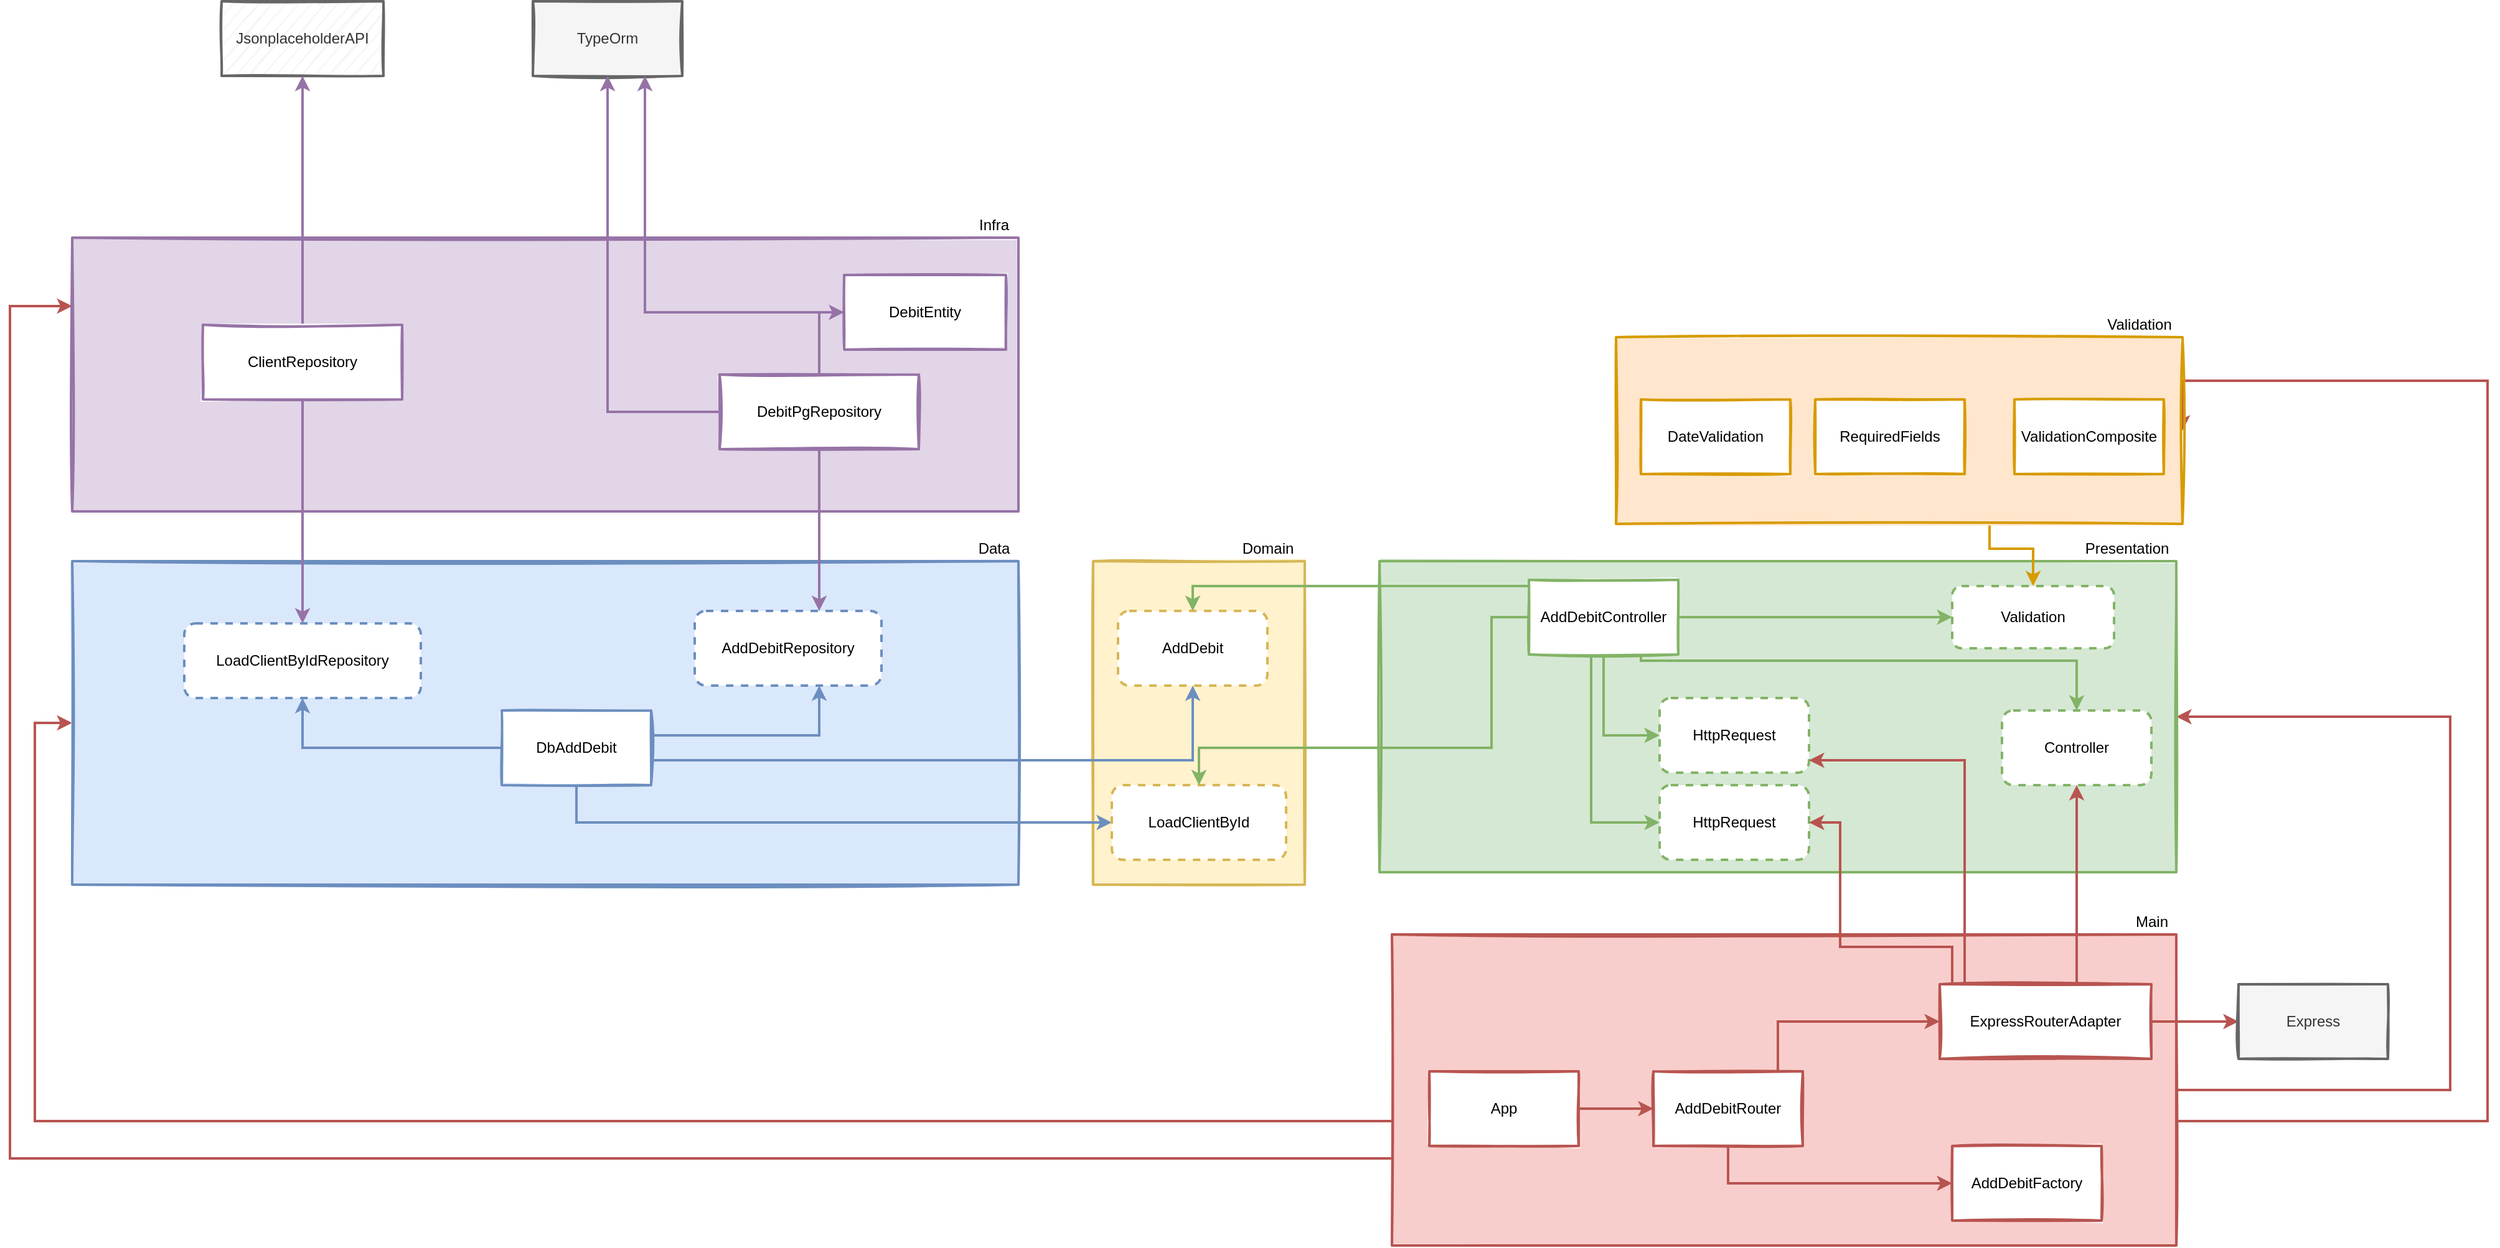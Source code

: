 <mxfile version="12.2.4" pages="4"><diagram id="PqMdDuMbS0CtUzKLLgFf" name="AddDebit"><mxGraphModel dx="2292" dy="1820" grid="1" gridSize="10" guides="1" tooltips="1" connect="1" arrows="1" fold="1" page="1" pageScale="1" pageWidth="827" pageHeight="1169" math="0" shadow="0"><root><mxCell id="0"/><mxCell id="1" parent="0"/><mxCell id="2" style="edgeStyle=orthogonalEdgeStyle;rounded=0;orthogonalLoop=1;jettySize=auto;html=1;entryX=1;entryY=0.5;entryDx=0;entryDy=0;strokeWidth=2;fillColor=#f8cecc;strokeColor=#b85450;" parent="1" source="6" target="16" edge="1"><mxGeometry relative="1" as="geometry"><Array as="points"><mxPoint x="1060" y="795"/><mxPoint x="1060" y="495"/></Array></mxGeometry></mxCell><mxCell id="3" style="edgeStyle=orthogonalEdgeStyle;rounded=0;orthogonalLoop=1;jettySize=auto;html=1;entryX=1;entryY=0.5;entryDx=0;entryDy=0;strokeWidth=2;fillColor=#f8cecc;strokeColor=#b85450;" parent="1" source="6" target="50" edge="1"><mxGeometry relative="1" as="geometry"><Array as="points"><mxPoint x="1090" y="820"/><mxPoint x="1090" y="225"/></Array></mxGeometry></mxCell><mxCell id="4" style="edgeStyle=orthogonalEdgeStyle;rounded=0;orthogonalLoop=1;jettySize=auto;html=1;entryX=0;entryY=0.5;entryDx=0;entryDy=0;strokeWidth=2;fillColor=#f8cecc;strokeColor=#b85450;" parent="1" source="6" target="33" edge="1"><mxGeometry relative="1" as="geometry"><Array as="points"><mxPoint x="-880" y="820"/><mxPoint x="-880" y="500"/></Array></mxGeometry></mxCell><mxCell id="5" style="edgeStyle=orthogonalEdgeStyle;rounded=0;orthogonalLoop=1;jettySize=auto;html=1;entryX=0;entryY=0.25;entryDx=0;entryDy=0;strokeWidth=2;fillColor=#f8cecc;strokeColor=#b85450;" parent="1" source="6" target="42" edge="1"><mxGeometry relative="1" as="geometry"><Array as="points"><mxPoint x="-900" y="850"/><mxPoint x="-900" y="165"/></Array></mxGeometry></mxCell><mxCell id="6" value="" style="rounded=0;whiteSpace=wrap;html=1;fillColor=#f8cecc;strokeColor=#b85450;strokeWidth=2;sketch=1;fillStyle=solid;shadow=0;" parent="1" vertex="1"><mxGeometry x="210" y="670" width="630" height="250" as="geometry"/></mxCell><mxCell id="7" value="" style="edgeStyle=orthogonalEdgeStyle;rounded=0;orthogonalLoop=1;jettySize=auto;html=1;strokeWidth=2;fillColor=#f8cecc;strokeColor=#b85450;" parent="1" source="8" target="11" edge="1"><mxGeometry relative="1" as="geometry"/></mxCell><mxCell id="8" value="App" style="rounded=0;whiteSpace=wrap;html=1;sketch=1;strokeWidth=2;strokeColor=#b85450;fillColor=#FFFFFF;" parent="1" vertex="1"><mxGeometry x="240" y="780" width="120" height="60" as="geometry"/></mxCell><mxCell id="9" value="" style="edgeStyle=orthogonalEdgeStyle;rounded=0;orthogonalLoop=1;jettySize=auto;html=1;strokeWidth=2;fillColor=#f8cecc;strokeColor=#b85450;" parent="1" source="11" target="13" edge="1"><mxGeometry relative="1" as="geometry"><Array as="points"><mxPoint x="520" y="740"/></Array></mxGeometry></mxCell><mxCell id="10" style="edgeStyle=orthogonalEdgeStyle;rounded=0;orthogonalLoop=1;jettySize=auto;html=1;entryX=0;entryY=0.5;entryDx=0;entryDy=0;strokeWidth=2;fillColor=#f8cecc;strokeColor=#b85450;" parent="1" source="11" target="14" edge="1"><mxGeometry relative="1" as="geometry"><Array as="points"><mxPoint x="480" y="870"/></Array></mxGeometry></mxCell><mxCell id="11" value="AddDebitRouter" style="rounded=0;whiteSpace=wrap;html=1;sketch=1;strokeWidth=2;strokeColor=#b85450;fillColor=#FFFFFF;shadow=0;glass=0;" parent="1" vertex="1"><mxGeometry x="420" y="780" width="120" height="60" as="geometry"/></mxCell><mxCell id="12" style="edgeStyle=orthogonalEdgeStyle;rounded=0;orthogonalLoop=1;jettySize=auto;html=1;entryX=0;entryY=0.5;entryDx=0;entryDy=0;strokeWidth=2;fillColor=#f8cecc;strokeColor=#b85450;" parent="1" source="13" target="27" edge="1"><mxGeometry relative="1" as="geometry"/></mxCell><mxCell id="13" value="ExpressRouterAdapter" style="rounded=0;whiteSpace=wrap;html=1;sketch=1;strokeWidth=2;strokeColor=#b85450;fillColor=#FFFFFF;shadow=0;glass=0;" parent="1" vertex="1"><mxGeometry x="650" y="710" width="170" height="60" as="geometry"/></mxCell><mxCell id="14" value="AddDebitFactory" style="rounded=0;whiteSpace=wrap;html=1;shadow=0;glass=0;sketch=1;strokeWidth=2;strokeColor=#b85450;fillColor=#FFFFFF;" parent="1" vertex="1"><mxGeometry x="660" y="840" width="120" height="60" as="geometry"/></mxCell><mxCell id="15" value="Main" style="text;html=1;align=center;verticalAlign=middle;resizable=0;points=[];autosize=1;" parent="1" vertex="1"><mxGeometry x="800" y="650" width="40" height="20" as="geometry"/></mxCell><mxCell id="16" value="" style="rounded=0;whiteSpace=wrap;html=1;shadow=0;glass=0;sketch=1;strokeWidth=2;fillColor=#d5e8d4;strokeColor=#82b366;fillStyle=solid;" parent="1" vertex="1"><mxGeometry x="200" y="370" width="640" height="250" as="geometry"/></mxCell><mxCell id="17" value="" style="edgeStyle=orthogonalEdgeStyle;rounded=0;orthogonalLoop=1;jettySize=auto;html=1;strokeWidth=2;fillColor=#d5e8d4;strokeColor=#82b366;" parent="1" source="21" target="22" edge="1"><mxGeometry relative="1" as="geometry"><Array as="points"><mxPoint x="370" y="580"/></Array></mxGeometry></mxCell><mxCell id="18" style="edgeStyle=orthogonalEdgeStyle;rounded=0;orthogonalLoop=1;jettySize=auto;html=1;strokeWidth=2;fillColor=#d5e8d4;strokeColor=#82b366;" parent="1" source="21" target="24" edge="1"><mxGeometry relative="1" as="geometry"><Array as="points"><mxPoint x="410" y="450"/><mxPoint x="760" y="450"/></Array></mxGeometry></mxCell><mxCell id="19" style="edgeStyle=orthogonalEdgeStyle;rounded=0;orthogonalLoop=1;jettySize=auto;html=1;strokeWidth=2;fillColor=#d5e8d4;strokeColor=#82b366;" parent="1" source="21" target="48" edge="1"><mxGeometry relative="1" as="geometry"><Array as="points"><mxPoint x="620" y="415"/><mxPoint x="620" y="415"/></Array></mxGeometry></mxCell><mxCell id="20" style="edgeStyle=orthogonalEdgeStyle;rounded=0;orthogonalLoop=1;jettySize=auto;html=1;entryX=0;entryY=0.5;entryDx=0;entryDy=0;strokeWidth=2;fillColor=#d5e8d4;strokeColor=#82b366;" parent="1" source="21" target="23" edge="1"><mxGeometry relative="1" as="geometry"/></mxCell><mxCell id="21" value="AddDebitController" style="rounded=0;whiteSpace=wrap;html=1;shadow=0;glass=0;sketch=1;strokeWidth=2;strokeColor=#82b366;fillColor=#FFFFFF;" parent="1" vertex="1"><mxGeometry x="320" y="385" width="120" height="60" as="geometry"/></mxCell><mxCell id="22" value="HttpRequest" style="rounded=1;whiteSpace=wrap;html=1;shadow=0;glass=0;sketch=0;strokeWidth=2;strokeColor=#82b366;fillColor=#FFFFFF;dashed=1;" parent="1" vertex="1"><mxGeometry x="425" y="550" width="120" height="60" as="geometry"/></mxCell><mxCell id="23" value="HttpRequest" style="rounded=1;whiteSpace=wrap;html=1;shadow=0;glass=0;sketch=0;strokeWidth=2;strokeColor=#82b366;fillColor=#FFFFFF;dashed=1;" parent="1" vertex="1"><mxGeometry x="425" y="480" width="120" height="60" as="geometry"/></mxCell><mxCell id="24" value="Controller" style="rounded=1;whiteSpace=wrap;html=1;shadow=0;glass=0;sketch=0;strokeWidth=2;strokeColor=#82b366;fillColor=#FFFFFF;dashed=1;" parent="1" vertex="1"><mxGeometry x="700" y="490" width="120" height="60" as="geometry"/></mxCell><mxCell id="25" style="edgeStyle=orthogonalEdgeStyle;rounded=0;orthogonalLoop=1;jettySize=auto;html=1;strokeWidth=2;fillColor=#f8cecc;strokeColor=#b85450;" parent="1" source="13" target="23" edge="1"><mxGeometry relative="1" as="geometry"><Array as="points"><mxPoint x="670" y="530"/></Array></mxGeometry></mxCell><mxCell id="26" style="edgeStyle=orthogonalEdgeStyle;rounded=0;orthogonalLoop=1;jettySize=auto;html=1;strokeWidth=2;fillColor=#f8cecc;strokeColor=#b85450;" parent="1" source="13" target="24" edge="1"><mxGeometry relative="1" as="geometry"><Array as="points"><mxPoint x="760" y="620"/><mxPoint x="760" y="620"/></Array></mxGeometry></mxCell><mxCell id="27" value="Express" style="rounded=0;whiteSpace=wrap;html=1;sketch=1;strokeWidth=2;strokeColor=#666666;fillColor=#f5f5f5;shadow=0;glass=0;fontColor=#333333;fillStyle=solid;" parent="1" vertex="1"><mxGeometry x="890" y="710" width="120" height="60" as="geometry"/></mxCell><mxCell id="28" value="" style="rounded=0;whiteSpace=wrap;html=1;shadow=0;glass=0;sketch=1;strokeWidth=2;fillColor=#fff2cc;strokeColor=#d6b656;fillStyle=solid;" parent="1" vertex="1"><mxGeometry x="-30" y="370" width="170" height="260" as="geometry"/></mxCell><mxCell id="29" value="AddDebit" style="rounded=1;whiteSpace=wrap;html=1;shadow=0;glass=0;sketch=0;strokeWidth=2;strokeColor=#d6b656;fillColor=#FFFFFF;dashed=1;" parent="1" vertex="1"><mxGeometry x="-10" y="410" width="120" height="60" as="geometry"/></mxCell><mxCell id="30" style="edgeStyle=orthogonalEdgeStyle;rounded=0;orthogonalLoop=1;jettySize=auto;html=1;entryX=0.5;entryY=0;entryDx=0;entryDy=0;strokeWidth=2;fillColor=#d5e8d4;strokeColor=#82b366;" parent="1" source="21" target="29" edge="1"><mxGeometry relative="1" as="geometry"><Array as="points"><mxPoint x="50" y="390"/></Array></mxGeometry></mxCell><mxCell id="31" value="Domain" style="text;html=1;align=center;verticalAlign=middle;resizable=0;points=[];autosize=1;" parent="1" vertex="1"><mxGeometry x="80" y="350" width="60" height="20" as="geometry"/></mxCell><mxCell id="32" value="Presentation" style="text;html=1;align=center;verticalAlign=middle;resizable=0;points=[];autosize=1;" parent="1" vertex="1"><mxGeometry x="760" y="350" width="80" height="20" as="geometry"/></mxCell><mxCell id="33" value="" style="rounded=0;whiteSpace=wrap;html=1;shadow=0;glass=0;sketch=1;strokeWidth=2;fillColor=#dae8fc;strokeColor=#6c8ebf;fillStyle=solid;" parent="1" vertex="1"><mxGeometry x="-850" y="370" width="760" height="260" as="geometry"/></mxCell><mxCell id="34" style="edgeStyle=orthogonalEdgeStyle;rounded=0;orthogonalLoop=1;jettySize=auto;html=1;strokeWidth=2;fillColor=#dae8fc;strokeColor=#6c8ebf;" parent="1" source="38" target="29" edge="1"><mxGeometry relative="1" as="geometry"><Array as="points"><mxPoint x="50" y="530"/></Array></mxGeometry></mxCell><mxCell id="35" style="edgeStyle=orthogonalEdgeStyle;rounded=0;orthogonalLoop=1;jettySize=auto;html=1;strokeWidth=2;fillColor=#dae8fc;strokeColor=#6c8ebf;" parent="1" source="38" target="39" edge="1"><mxGeometry relative="1" as="geometry"><Array as="points"><mxPoint x="-250" y="510"/></Array></mxGeometry></mxCell><mxCell id="36" style="edgeStyle=orthogonalEdgeStyle;rounded=0;orthogonalLoop=1;jettySize=auto;html=1;entryX=0.5;entryY=1;entryDx=0;entryDy=0;fillColor=#dae8fc;strokeColor=#6c8ebf;strokeWidth=2;" parent="1" source="38" target="40" edge="1"><mxGeometry relative="1" as="geometry"/></mxCell><mxCell id="37" style="edgeStyle=orthogonalEdgeStyle;rounded=0;orthogonalLoop=1;jettySize=auto;html=1;entryX=0;entryY=0.5;entryDx=0;entryDy=0;strokeWidth=2;fillColor=#dae8fc;strokeColor=#6c8ebf;" parent="1" source="38" target="62" edge="1"><mxGeometry relative="1" as="geometry"><Array as="points"><mxPoint x="-445" y="580"/></Array></mxGeometry></mxCell><mxCell id="38" value="DbAddDebit" style="rounded=0;whiteSpace=wrap;html=1;shadow=0;glass=0;sketch=1;strokeWidth=2;strokeColor=#6c8ebf;fillColor=#FFFFFF;" parent="1" vertex="1"><mxGeometry x="-505" y="490" width="120" height="60" as="geometry"/></mxCell><mxCell id="39" value="AddDebitRepository" style="rounded=1;whiteSpace=wrap;html=1;shadow=0;glass=0;sketch=0;strokeWidth=2;strokeColor=#6c8ebf;fillColor=#FFFFFF;dashed=1;" parent="1" vertex="1"><mxGeometry x="-350" y="410" width="150" height="60" as="geometry"/></mxCell><mxCell id="40" value="LoadClientByIdRepository" style="rounded=1;whiteSpace=wrap;html=1;shadow=0;glass=0;sketch=0;strokeWidth=2;strokeColor=#6c8ebf;fillColor=#FFFFFF;dashed=1;" parent="1" vertex="1"><mxGeometry x="-760" y="420" width="190" height="60" as="geometry"/></mxCell><mxCell id="41" value="Data" style="text;html=1;align=center;verticalAlign=middle;resizable=0;points=[];autosize=1;" parent="1" vertex="1"><mxGeometry x="-130" y="350" width="40" height="20" as="geometry"/></mxCell><mxCell id="42" value="" style="rounded=0;whiteSpace=wrap;html=1;shadow=0;glass=0;sketch=1;strokeWidth=2;fillColor=#e1d5e7;strokeColor=#9673a6;fillStyle=solid;" parent="1" vertex="1"><mxGeometry x="-850" y="110" width="760" height="220" as="geometry"/></mxCell><mxCell id="43" style="edgeStyle=orthogonalEdgeStyle;rounded=0;orthogonalLoop=1;jettySize=auto;html=1;strokeWidth=2;fillColor=#e1d5e7;strokeColor=#9673a6;" parent="1" source="45" target="40" edge="1"><mxGeometry relative="1" as="geometry"><Array as="points"><mxPoint x="-665" y="300"/><mxPoint x="-665" y="300"/></Array></mxGeometry></mxCell><mxCell id="44" style="edgeStyle=orthogonalEdgeStyle;rounded=0;orthogonalLoop=1;jettySize=auto;html=1;entryX=0.5;entryY=1;entryDx=0;entryDy=0;strokeWidth=2;fillColor=#e1d5e7;strokeColor=#9673a6;" parent="1" source="45" target="54" edge="1"><mxGeometry relative="1" as="geometry"/></mxCell><mxCell id="45" value="ClientRepository" style="rounded=0;whiteSpace=wrap;html=1;shadow=0;glass=0;sketch=1;strokeWidth=2;strokeColor=#9673a6;fillColor=#FFFFFF;" parent="1" vertex="1"><mxGeometry x="-745" y="180" width="160" height="60" as="geometry"/></mxCell><mxCell id="46" value="TypeOrm" style="rounded=0;whiteSpace=wrap;html=1;shadow=0;glass=0;sketch=1;strokeWidth=2;fillColor=#f5f5f5;strokeColor=#666666;fontColor=#333333;fillStyle=solid;" parent="1" vertex="1"><mxGeometry x="-480" y="-80" width="120" height="60" as="geometry"/></mxCell><mxCell id="47" value="Infra" style="text;html=1;align=center;verticalAlign=middle;resizable=0;points=[];autosize=1;" parent="1" vertex="1"><mxGeometry x="-130" y="90" width="40" height="20" as="geometry"/></mxCell><mxCell id="48" value="Validation" style="rounded=1;whiteSpace=wrap;html=1;shadow=0;glass=0;sketch=0;strokeWidth=2;strokeColor=#82b366;fillColor=#FFFFFF;dashed=1;" parent="1" vertex="1"><mxGeometry x="660" y="390" width="130" height="50" as="geometry"/></mxCell><mxCell id="49" style="edgeStyle=orthogonalEdgeStyle;rounded=0;orthogonalLoop=1;jettySize=auto;html=1;strokeWidth=2;fillColor=#ffe6cc;strokeColor=#d79b00;entryX=0.5;entryY=0;entryDx=0;entryDy=0;" parent="1" source="50" target="48" edge="1"><mxGeometry relative="1" as="geometry"><Array as="points"><mxPoint x="690" y="360"/><mxPoint x="725" y="360"/></Array></mxGeometry></mxCell><mxCell id="50" value="" style="rounded=0;whiteSpace=wrap;html=1;shadow=0;glass=0;sketch=1;strokeWidth=2;fillColor=#ffe6cc;strokeColor=#d79b00;fillStyle=solid;" parent="1" vertex="1"><mxGeometry x="390" y="190" width="455" height="150" as="geometry"/></mxCell><mxCell id="51" value="Validation" style="text;html=1;align=center;verticalAlign=middle;resizable=0;points=[];autosize=1;" parent="1" vertex="1"><mxGeometry x="775" y="170" width="70" height="20" as="geometry"/></mxCell><mxCell id="52" value="RequiredFields" style="rounded=0;whiteSpace=wrap;html=1;shadow=0;glass=0;sketch=1;strokeWidth=2;strokeColor=#d79b00;fillColor=#FFFFFF;" parent="1" vertex="1"><mxGeometry x="550" y="240" width="120" height="60" as="geometry"/></mxCell><mxCell id="53" value="ValidationComposite" style="rounded=0;whiteSpace=wrap;html=1;shadow=0;glass=0;sketch=1;strokeWidth=2;strokeColor=#d79b00;fillColor=#FFFFFF;" parent="1" vertex="1"><mxGeometry x="710" y="240" width="120" height="60" as="geometry"/></mxCell><mxCell id="54" value="JsonplaceholderAPI" style="rounded=0;whiteSpace=wrap;html=1;shadow=0;glass=0;sketch=1;strokeWidth=2;strokeColor=#666666;fillColor=#f5f5f5;fontColor=#333333;" parent="1" vertex="1"><mxGeometry x="-730" y="-80" width="130" height="60" as="geometry"/></mxCell><mxCell id="55" style="edgeStyle=orthogonalEdgeStyle;rounded=0;orthogonalLoop=1;jettySize=auto;html=1;fillColor=#f8cecc;strokeColor=#b85450;strokeWidth=2;" parent="1" source="13" target="22" edge="1"><mxGeometry relative="1" as="geometry"><Array as="points"><mxPoint x="660" y="680"/><mxPoint x="570" y="680"/></Array></mxGeometry></mxCell><mxCell id="56" style="edgeStyle=orthogonalEdgeStyle;rounded=0;orthogonalLoop=1;jettySize=auto;html=1;entryX=0;entryY=0.5;entryDx=0;entryDy=0;strokeWidth=2;fillColor=#e1d5e7;strokeColor=#9673a6;" parent="1" source="59" target="61" edge="1"><mxGeometry relative="1" as="geometry"/></mxCell><mxCell id="57" style="edgeStyle=orthogonalEdgeStyle;rounded=0;orthogonalLoop=1;jettySize=auto;html=1;strokeWidth=2;fillColor=#e1d5e7;strokeColor=#9673a6;" parent="1" source="59" edge="1"><mxGeometry relative="1" as="geometry"><mxPoint x="-250" y="410" as="targetPoint"/><Array as="points"><mxPoint x="-250" y="410"/></Array></mxGeometry></mxCell><mxCell id="58" style="edgeStyle=orthogonalEdgeStyle;rounded=0;orthogonalLoop=1;jettySize=auto;html=1;strokeWidth=2;fillColor=#e1d5e7;strokeColor=#9673a6;" parent="1" source="59" target="46" edge="1"><mxGeometry relative="1" as="geometry"/></mxCell><mxCell id="59" value="DebitPgRepository" style="rounded=0;whiteSpace=wrap;html=1;shadow=0;glass=0;sketch=1;strokeWidth=2;strokeColor=#9673a6;fillColor=#FFFFFF;" parent="1" vertex="1"><mxGeometry x="-330" y="220" width="160" height="60" as="geometry"/></mxCell><mxCell id="60" style="edgeStyle=orthogonalEdgeStyle;rounded=0;orthogonalLoop=1;jettySize=auto;html=1;strokeWidth=2;fillColor=#e1d5e7;strokeColor=#9673a6;" parent="1" source="61" target="46" edge="1"><mxGeometry relative="1" as="geometry"><Array as="points"><mxPoint x="-390" y="170"/></Array></mxGeometry></mxCell><mxCell id="61" value="DebitEntity" style="rounded=0;whiteSpace=wrap;html=1;shadow=0;glass=0;sketch=1;strokeWidth=2;strokeColor=#9673a6;fillColor=#FFFFFF;" parent="1" vertex="1"><mxGeometry x="-230" y="140" width="130" height="60" as="geometry"/></mxCell><mxCell id="62" value="LoadClientById" style="rounded=1;whiteSpace=wrap;html=1;shadow=0;glass=0;sketch=0;strokeWidth=2;strokeColor=#d6b656;fillColor=#FFFFFF;dashed=1;" parent="1" vertex="1"><mxGeometry x="-15" y="550" width="140" height="60" as="geometry"/></mxCell><mxCell id="63" style="edgeStyle=orthogonalEdgeStyle;rounded=0;orthogonalLoop=1;jettySize=auto;html=1;fillColor=#d5e8d4;strokeColor=#82b366;strokeWidth=2;" parent="1" source="21" target="62" edge="1"><mxGeometry relative="1" as="geometry"><Array as="points"><mxPoint x="290" y="415"/><mxPoint x="290" y="520"/><mxPoint x="55" y="520"/></Array></mxGeometry></mxCell><mxCell id="64" value="DateValidation" style="rounded=0;whiteSpace=wrap;html=1;shadow=0;glass=0;sketch=1;strokeWidth=2;strokeColor=#d79b00;fillColor=#FFFFFF;" parent="1" vertex="1"><mxGeometry x="410" y="240" width="120" height="60" as="geometry"/></mxCell></root></mxGraphModel></diagram><diagram id="gAJwG21to_yiQl3ObUOi" name="LoadDebits"><mxGraphModel dx="2292" dy="1820" grid="1" gridSize="10" guides="1" tooltips="1" connect="1" arrows="1" fold="1" page="1" pageScale="1" pageWidth="827" pageHeight="1169" math="0" shadow="0"><root><mxCell id="L4IuBplAXz2W3xB3uZXP-0"/><mxCell id="L4IuBplAXz2W3xB3uZXP-1" parent="L4IuBplAXz2W3xB3uZXP-0"/><mxCell id="L4IuBplAXz2W3xB3uZXP-2" style="edgeStyle=orthogonalEdgeStyle;rounded=0;orthogonalLoop=1;jettySize=auto;html=1;entryX=1;entryY=0.5;entryDx=0;entryDy=0;strokeWidth=2;fillColor=#f8cecc;strokeColor=#b85450;" parent="L4IuBplAXz2W3xB3uZXP-1" source="L4IuBplAXz2W3xB3uZXP-5" target="L4IuBplAXz2W3xB3uZXP-15" edge="1"><mxGeometry relative="1" as="geometry"><Array as="points"><mxPoint x="1060" y="795"/><mxPoint x="1060" y="495"/></Array></mxGeometry></mxCell><mxCell id="L4IuBplAXz2W3xB3uZXP-3" style="edgeStyle=orthogonalEdgeStyle;rounded=0;orthogonalLoop=1;jettySize=auto;html=1;entryX=0;entryY=0.5;entryDx=0;entryDy=0;strokeWidth=2;fillColor=#f8cecc;strokeColor=#b85450;" parent="L4IuBplAXz2W3xB3uZXP-1" source="L4IuBplAXz2W3xB3uZXP-5" target="L4IuBplAXz2W3xB3uZXP-31" edge="1"><mxGeometry relative="1" as="geometry"><Array as="points"><mxPoint x="-880" y="820"/><mxPoint x="-880" y="500"/></Array></mxGeometry></mxCell><mxCell id="L4IuBplAXz2W3xB3uZXP-4" style="edgeStyle=orthogonalEdgeStyle;rounded=0;orthogonalLoop=1;jettySize=auto;html=1;entryX=0;entryY=0.25;entryDx=0;entryDy=0;strokeWidth=2;fillColor=#f8cecc;strokeColor=#b85450;" parent="L4IuBplAXz2W3xB3uZXP-1" source="L4IuBplAXz2W3xB3uZXP-5" target="L4IuBplAXz2W3xB3uZXP-37" edge="1"><mxGeometry relative="1" as="geometry"><Array as="points"><mxPoint x="-900" y="850"/><mxPoint x="-900" y="165"/></Array></mxGeometry></mxCell><mxCell id="L4IuBplAXz2W3xB3uZXP-5" value="" style="rounded=0;whiteSpace=wrap;html=1;fillColor=#f8cecc;strokeColor=#b85450;strokeWidth=2;sketch=1;fillStyle=solid;shadow=0;" parent="L4IuBplAXz2W3xB3uZXP-1" vertex="1"><mxGeometry x="210" y="670" width="630" height="250" as="geometry"/></mxCell><mxCell id="L4IuBplAXz2W3xB3uZXP-6" value="" style="edgeStyle=orthogonalEdgeStyle;rounded=0;orthogonalLoop=1;jettySize=auto;html=1;strokeWidth=2;fillColor=#f8cecc;strokeColor=#b85450;" parent="L4IuBplAXz2W3xB3uZXP-1" source="L4IuBplAXz2W3xB3uZXP-7" target="L4IuBplAXz2W3xB3uZXP-10" edge="1"><mxGeometry relative="1" as="geometry"/></mxCell><mxCell id="L4IuBplAXz2W3xB3uZXP-7" value="App" style="rounded=0;whiteSpace=wrap;html=1;sketch=1;strokeWidth=2;strokeColor=#b85450;fillColor=#FFFFFF;" parent="L4IuBplAXz2W3xB3uZXP-1" vertex="1"><mxGeometry x="240" y="780" width="120" height="60" as="geometry"/></mxCell><mxCell id="L4IuBplAXz2W3xB3uZXP-8" value="" style="edgeStyle=orthogonalEdgeStyle;rounded=0;orthogonalLoop=1;jettySize=auto;html=1;strokeWidth=2;fillColor=#f8cecc;strokeColor=#b85450;" parent="L4IuBplAXz2W3xB3uZXP-1" source="L4IuBplAXz2W3xB3uZXP-10" target="L4IuBplAXz2W3xB3uZXP-12" edge="1"><mxGeometry relative="1" as="geometry"><Array as="points"><mxPoint x="520" y="740"/></Array></mxGeometry></mxCell><mxCell id="L4IuBplAXz2W3xB3uZXP-9" style="edgeStyle=orthogonalEdgeStyle;rounded=0;orthogonalLoop=1;jettySize=auto;html=1;entryX=0;entryY=0.5;entryDx=0;entryDy=0;strokeWidth=2;fillColor=#f8cecc;strokeColor=#b85450;" parent="L4IuBplAXz2W3xB3uZXP-1" source="L4IuBplAXz2W3xB3uZXP-10" target="L4IuBplAXz2W3xB3uZXP-13" edge="1"><mxGeometry relative="1" as="geometry"><Array as="points"><mxPoint x="480" y="870"/></Array></mxGeometry></mxCell><mxCell id="L4IuBplAXz2W3xB3uZXP-10" value="LoadDebitsRouter" style="rounded=0;whiteSpace=wrap;html=1;sketch=1;strokeWidth=2;strokeColor=#b85450;fillColor=#FFFFFF;shadow=0;glass=0;" parent="L4IuBplAXz2W3xB3uZXP-1" vertex="1"><mxGeometry x="420" y="780" width="120" height="60" as="geometry"/></mxCell><mxCell id="L4IuBplAXz2W3xB3uZXP-11" style="edgeStyle=orthogonalEdgeStyle;rounded=0;orthogonalLoop=1;jettySize=auto;html=1;entryX=0;entryY=0.5;entryDx=0;entryDy=0;strokeWidth=2;fillColor=#f8cecc;strokeColor=#b85450;" parent="L4IuBplAXz2W3xB3uZXP-1" source="L4IuBplAXz2W3xB3uZXP-12" target="L4IuBplAXz2W3xB3uZXP-25" edge="1"><mxGeometry relative="1" as="geometry"/></mxCell><mxCell id="L4IuBplAXz2W3xB3uZXP-12" value="ExpressRouterAdapter" style="rounded=0;whiteSpace=wrap;html=1;sketch=1;strokeWidth=2;strokeColor=#b85450;fillColor=#FFFFFF;shadow=0;glass=0;" parent="L4IuBplAXz2W3xB3uZXP-1" vertex="1"><mxGeometry x="650" y="710" width="170" height="60" as="geometry"/></mxCell><mxCell id="L4IuBplAXz2W3xB3uZXP-13" value="LoadDebitsFactory" style="rounded=0;whiteSpace=wrap;html=1;shadow=0;glass=0;sketch=1;strokeWidth=2;strokeColor=#b85450;fillColor=#FFFFFF;" parent="L4IuBplAXz2W3xB3uZXP-1" vertex="1"><mxGeometry x="662" y="840" width="120" height="60" as="geometry"/></mxCell><mxCell id="L4IuBplAXz2W3xB3uZXP-14" value="Main" style="text;html=1;align=center;verticalAlign=middle;resizable=0;points=[];autosize=1;" parent="L4IuBplAXz2W3xB3uZXP-1" vertex="1"><mxGeometry x="800" y="650" width="40" height="20" as="geometry"/></mxCell><mxCell id="L4IuBplAXz2W3xB3uZXP-15" value="" style="rounded=0;whiteSpace=wrap;html=1;shadow=0;glass=0;sketch=1;strokeWidth=2;fillColor=#d5e8d4;strokeColor=#82b366;fillStyle=solid;" parent="L4IuBplAXz2W3xB3uZXP-1" vertex="1"><mxGeometry x="200" y="370" width="640" height="250" as="geometry"/></mxCell><mxCell id="L4IuBplAXz2W3xB3uZXP-16" value="" style="edgeStyle=orthogonalEdgeStyle;rounded=0;orthogonalLoop=1;jettySize=auto;html=1;strokeWidth=2;fillColor=#d5e8d4;strokeColor=#82b366;" parent="L4IuBplAXz2W3xB3uZXP-1" source="L4IuBplAXz2W3xB3uZXP-19" target="L4IuBplAXz2W3xB3uZXP-20" edge="1"><mxGeometry relative="1" as="geometry"><Array as="points"><mxPoint x="370" y="580"/></Array></mxGeometry></mxCell><mxCell id="L4IuBplAXz2W3xB3uZXP-17" style="edgeStyle=orthogonalEdgeStyle;rounded=0;orthogonalLoop=1;jettySize=auto;html=1;strokeWidth=2;fillColor=#d5e8d4;strokeColor=#82b366;" parent="L4IuBplAXz2W3xB3uZXP-1" source="L4IuBplAXz2W3xB3uZXP-19" target="L4IuBplAXz2W3xB3uZXP-22" edge="1"><mxGeometry relative="1" as="geometry"><Array as="points"><mxPoint x="760" y="415"/></Array></mxGeometry></mxCell><mxCell id="L4IuBplAXz2W3xB3uZXP-18" style="edgeStyle=orthogonalEdgeStyle;rounded=0;orthogonalLoop=1;jettySize=auto;html=1;entryX=0;entryY=0.5;entryDx=0;entryDy=0;strokeWidth=2;fillColor=#d5e8d4;strokeColor=#82b366;" parent="L4IuBplAXz2W3xB3uZXP-1" source="L4IuBplAXz2W3xB3uZXP-19" target="L4IuBplAXz2W3xB3uZXP-21" edge="1"><mxGeometry relative="1" as="geometry"/></mxCell><mxCell id="L4IuBplAXz2W3xB3uZXP-19" value="LoadDebitsController" style="rounded=0;whiteSpace=wrap;html=1;shadow=0;glass=0;sketch=1;strokeWidth=2;strokeColor=#82b366;fillColor=#FFFFFF;" parent="L4IuBplAXz2W3xB3uZXP-1" vertex="1"><mxGeometry x="320" y="385" width="120" height="60" as="geometry"/></mxCell><mxCell id="L4IuBplAXz2W3xB3uZXP-20" value="HttpRequest" style="rounded=1;whiteSpace=wrap;html=1;shadow=0;glass=0;sketch=0;strokeWidth=2;strokeColor=#82b366;fillColor=#FFFFFF;dashed=1;" parent="L4IuBplAXz2W3xB3uZXP-1" vertex="1"><mxGeometry x="425" y="550" width="120" height="60" as="geometry"/></mxCell><mxCell id="L4IuBplAXz2W3xB3uZXP-21" value="HttpRequest" style="rounded=1;whiteSpace=wrap;html=1;shadow=0;glass=0;sketch=0;strokeWidth=2;strokeColor=#82b366;fillColor=#FFFFFF;dashed=1;" parent="L4IuBplAXz2W3xB3uZXP-1" vertex="1"><mxGeometry x="425" y="480" width="120" height="60" as="geometry"/></mxCell><mxCell id="L4IuBplAXz2W3xB3uZXP-22" value="Controller" style="rounded=1;whiteSpace=wrap;html=1;shadow=0;glass=0;sketch=0;strokeWidth=2;strokeColor=#82b366;fillColor=#FFFFFF;dashed=1;" parent="L4IuBplAXz2W3xB3uZXP-1" vertex="1"><mxGeometry x="700" y="490" width="120" height="60" as="geometry"/></mxCell><mxCell id="L4IuBplAXz2W3xB3uZXP-23" style="edgeStyle=orthogonalEdgeStyle;rounded=0;orthogonalLoop=1;jettySize=auto;html=1;strokeWidth=2;fillColor=#f8cecc;strokeColor=#b85450;" parent="L4IuBplAXz2W3xB3uZXP-1" source="L4IuBplAXz2W3xB3uZXP-12" target="L4IuBplAXz2W3xB3uZXP-21" edge="1"><mxGeometry relative="1" as="geometry"><Array as="points"><mxPoint x="670" y="530"/></Array></mxGeometry></mxCell><mxCell id="L4IuBplAXz2W3xB3uZXP-24" style="edgeStyle=orthogonalEdgeStyle;rounded=0;orthogonalLoop=1;jettySize=auto;html=1;strokeWidth=2;fillColor=#f8cecc;strokeColor=#b85450;" parent="L4IuBplAXz2W3xB3uZXP-1" source="L4IuBplAXz2W3xB3uZXP-12" target="L4IuBplAXz2W3xB3uZXP-22" edge="1"><mxGeometry relative="1" as="geometry"><Array as="points"><mxPoint x="760" y="620"/><mxPoint x="760" y="620"/></Array></mxGeometry></mxCell><mxCell id="L4IuBplAXz2W3xB3uZXP-25" value="Express" style="rounded=0;whiteSpace=wrap;html=1;sketch=1;strokeWidth=2;strokeColor=#666666;fillColor=#f5f5f5;shadow=0;glass=0;fontColor=#333333;fillStyle=solid;" parent="L4IuBplAXz2W3xB3uZXP-1" vertex="1"><mxGeometry x="890" y="710" width="120" height="60" as="geometry"/></mxCell><mxCell id="L4IuBplAXz2W3xB3uZXP-26" value="" style="rounded=0;whiteSpace=wrap;html=1;shadow=0;glass=0;sketch=1;strokeWidth=2;fillColor=#fff2cc;strokeColor=#d6b656;fillStyle=solid;" parent="L4IuBplAXz2W3xB3uZXP-1" vertex="1"><mxGeometry x="-30" y="370" width="170" height="260" as="geometry"/></mxCell><mxCell id="L4IuBplAXz2W3xB3uZXP-27" value="LoadDebits" style="rounded=1;whiteSpace=wrap;html=1;shadow=0;glass=0;sketch=0;strokeWidth=2;strokeColor=#d6b656;fillColor=#FFFFFF;dashed=1;" parent="L4IuBplAXz2W3xB3uZXP-1" vertex="1"><mxGeometry x="-10" y="410" width="120" height="60" as="geometry"/></mxCell><mxCell id="L4IuBplAXz2W3xB3uZXP-28" style="edgeStyle=orthogonalEdgeStyle;rounded=0;orthogonalLoop=1;jettySize=auto;html=1;entryX=0.5;entryY=0;entryDx=0;entryDy=0;strokeWidth=2;fillColor=#d5e8d4;strokeColor=#82b366;" parent="L4IuBplAXz2W3xB3uZXP-1" source="L4IuBplAXz2W3xB3uZXP-19" target="L4IuBplAXz2W3xB3uZXP-27" edge="1"><mxGeometry relative="1" as="geometry"><Array as="points"><mxPoint x="50" y="390"/></Array></mxGeometry></mxCell><mxCell id="L4IuBplAXz2W3xB3uZXP-29" value="Domain" style="text;html=1;align=center;verticalAlign=middle;resizable=0;points=[];autosize=1;" parent="L4IuBplAXz2W3xB3uZXP-1" vertex="1"><mxGeometry x="80" y="350" width="60" height="20" as="geometry"/></mxCell><mxCell id="L4IuBplAXz2W3xB3uZXP-30" value="Presentation" style="text;html=1;align=center;verticalAlign=middle;resizable=0;points=[];autosize=1;" parent="L4IuBplAXz2W3xB3uZXP-1" vertex="1"><mxGeometry x="760" y="350" width="80" height="20" as="geometry"/></mxCell><mxCell id="L4IuBplAXz2W3xB3uZXP-31" value="" style="rounded=0;whiteSpace=wrap;html=1;shadow=0;glass=0;sketch=1;strokeWidth=2;fillColor=#dae8fc;strokeColor=#6c8ebf;fillStyle=solid;" parent="L4IuBplAXz2W3xB3uZXP-1" vertex="1"><mxGeometry x="-850" y="370" width="760" height="260" as="geometry"/></mxCell><mxCell id="L4IuBplAXz2W3xB3uZXP-32" style="edgeStyle=orthogonalEdgeStyle;rounded=0;orthogonalLoop=1;jettySize=auto;html=1;strokeWidth=2;fillColor=#dae8fc;strokeColor=#6c8ebf;" parent="L4IuBplAXz2W3xB3uZXP-1" source="L4IuBplAXz2W3xB3uZXP-34" target="L4IuBplAXz2W3xB3uZXP-27" edge="1"><mxGeometry relative="1" as="geometry"><Array as="points"><mxPoint x="-240" y="560"/><mxPoint x="-240" y="500"/><mxPoint x="50" y="500"/></Array></mxGeometry></mxCell><mxCell id="L4IuBplAXz2W3xB3uZXP-33" style="edgeStyle=orthogonalEdgeStyle;rounded=0;orthogonalLoop=1;jettySize=auto;html=1;strokeWidth=2;fillColor=#dae8fc;strokeColor=#6c8ebf;" parent="L4IuBplAXz2W3xB3uZXP-1" source="L4IuBplAXz2W3xB3uZXP-34" target="L4IuBplAXz2W3xB3uZXP-35" edge="1"><mxGeometry relative="1" as="geometry"><Array as="points"><mxPoint x="-440" y="480"/><mxPoint x="-440" y="480"/></Array></mxGeometry></mxCell><mxCell id="L4IuBplAXz2W3xB3uZXP-34" value="DbLoadDebit" style="rounded=0;whiteSpace=wrap;html=1;shadow=0;glass=0;sketch=1;strokeWidth=2;strokeColor=#6c8ebf;fillColor=#FFFFFF;" parent="L4IuBplAXz2W3xB3uZXP-1" vertex="1"><mxGeometry x="-505" y="540" width="120" height="60" as="geometry"/></mxCell><mxCell id="L4IuBplAXz2W3xB3uZXP-35" value="LoadDebitRepository" style="rounded=1;whiteSpace=wrap;html=1;shadow=0;glass=0;sketch=0;strokeWidth=2;strokeColor=#6c8ebf;fillColor=#FFFFFF;dashed=1;" parent="L4IuBplAXz2W3xB3uZXP-1" vertex="1"><mxGeometry x="-510" y="400" width="150" height="60" as="geometry"/></mxCell><mxCell id="L4IuBplAXz2W3xB3uZXP-36" value="Data" style="text;html=1;align=center;verticalAlign=middle;resizable=0;points=[];autosize=1;" parent="L4IuBplAXz2W3xB3uZXP-1" vertex="1"><mxGeometry x="-130" y="350" width="40" height="20" as="geometry"/></mxCell><mxCell id="L4IuBplAXz2W3xB3uZXP-37" value="" style="rounded=0;whiteSpace=wrap;html=1;shadow=0;glass=0;sketch=1;strokeWidth=2;fillColor=#e1d5e7;strokeColor=#9673a6;fillStyle=solid;" parent="L4IuBplAXz2W3xB3uZXP-1" vertex="1"><mxGeometry x="-850" y="110" width="760" height="220" as="geometry"/></mxCell><mxCell id="L4IuBplAXz2W3xB3uZXP-38" value="TypeOrm" style="rounded=0;whiteSpace=wrap;html=1;shadow=0;glass=0;sketch=1;strokeWidth=2;fillColor=#f5f5f5;strokeColor=#666666;fontColor=#333333;fillStyle=solid;" parent="L4IuBplAXz2W3xB3uZXP-1" vertex="1"><mxGeometry x="-480" y="-80" width="120" height="60" as="geometry"/></mxCell><mxCell id="L4IuBplAXz2W3xB3uZXP-39" value="Infra" style="text;html=1;align=center;verticalAlign=middle;resizable=0;points=[];autosize=1;" parent="L4IuBplAXz2W3xB3uZXP-1" vertex="1"><mxGeometry x="-130" y="90" width="40" height="20" as="geometry"/></mxCell><mxCell id="L4IuBplAXz2W3xB3uZXP-40" style="edgeStyle=orthogonalEdgeStyle;rounded=0;orthogonalLoop=1;jettySize=auto;html=1;fillColor=#f8cecc;strokeColor=#b85450;strokeWidth=2;" parent="L4IuBplAXz2W3xB3uZXP-1" source="L4IuBplAXz2W3xB3uZXP-12" target="L4IuBplAXz2W3xB3uZXP-20" edge="1"><mxGeometry relative="1" as="geometry"><Array as="points"><mxPoint x="660" y="680"/><mxPoint x="570" y="680"/></Array></mxGeometry></mxCell><mxCell id="L4IuBplAXz2W3xB3uZXP-41" style="edgeStyle=orthogonalEdgeStyle;rounded=0;orthogonalLoop=1;jettySize=auto;html=1;entryX=0;entryY=0.5;entryDx=0;entryDy=0;strokeWidth=2;fillColor=#e1d5e7;strokeColor=#9673a6;" parent="L4IuBplAXz2W3xB3uZXP-1" source="L4IuBplAXz2W3xB3uZXP-44" target="L4IuBplAXz2W3xB3uZXP-46" edge="1"><mxGeometry relative="1" as="geometry"/></mxCell><mxCell id="L4IuBplAXz2W3xB3uZXP-42" style="edgeStyle=orthogonalEdgeStyle;rounded=0;orthogonalLoop=1;jettySize=auto;html=1;strokeWidth=2;fillColor=#e1d5e7;strokeColor=#9673a6;" parent="L4IuBplAXz2W3xB3uZXP-1" source="L4IuBplAXz2W3xB3uZXP-44" target="L4IuBplAXz2W3xB3uZXP-38" edge="1"><mxGeometry relative="1" as="geometry"/></mxCell><mxCell id="L4IuBplAXz2W3xB3uZXP-43" style="edgeStyle=orthogonalEdgeStyle;rounded=0;orthogonalLoop=1;jettySize=auto;html=1;strokeWidth=2;fillColor=#e1d5e7;strokeColor=#9673a6;" parent="L4IuBplAXz2W3xB3uZXP-1" source="L4IuBplAXz2W3xB3uZXP-44" target="L4IuBplAXz2W3xB3uZXP-35" edge="1"><mxGeometry relative="1" as="geometry"><Array as="points"><mxPoint x="-435" y="310"/><mxPoint x="-435" y="310"/></Array></mxGeometry></mxCell><mxCell id="L4IuBplAXz2W3xB3uZXP-44" value="DebitPgRepository" style="rounded=0;whiteSpace=wrap;html=1;shadow=0;glass=0;sketch=1;strokeWidth=2;strokeColor=#9673a6;fillColor=#FFFFFF;" parent="L4IuBplAXz2W3xB3uZXP-1" vertex="1"><mxGeometry x="-500" y="220" width="160" height="60" as="geometry"/></mxCell><mxCell id="L4IuBplAXz2W3xB3uZXP-45" style="edgeStyle=orthogonalEdgeStyle;rounded=0;orthogonalLoop=1;jettySize=auto;html=1;strokeWidth=2;fillColor=#e1d5e7;strokeColor=#9673a6;" parent="L4IuBplAXz2W3xB3uZXP-1" source="L4IuBplAXz2W3xB3uZXP-46" target="L4IuBplAXz2W3xB3uZXP-38" edge="1"><mxGeometry relative="1" as="geometry"><Array as="points"><mxPoint x="-390" y="170"/></Array></mxGeometry></mxCell><mxCell id="L4IuBplAXz2W3xB3uZXP-46" value="DebitEntity" style="rounded=0;whiteSpace=wrap;html=1;shadow=0;glass=0;sketch=1;strokeWidth=2;strokeColor=#9673a6;fillColor=#FFFFFF;" parent="L4IuBplAXz2W3xB3uZXP-1" vertex="1"><mxGeometry x="-230" y="140" width="130" height="60" as="geometry"/></mxCell></root></mxGraphModel></diagram><diagram id="j4ludlKq6EnwSz5UX5pb" name="LoadDebitById"><mxGraphModel dx="2292" dy="1820" grid="1" gridSize="10" guides="1" tooltips="1" connect="1" arrows="1" fold="1" page="1" pageScale="1" pageWidth="827" pageHeight="1169" math="0" shadow="0"><root><mxCell id="1pc5eXWu6dGZnYYcTAm6-0"/><mxCell id="1pc5eXWu6dGZnYYcTAm6-1" parent="1pc5eXWu6dGZnYYcTAm6-0"/><mxCell id="1pc5eXWu6dGZnYYcTAm6-2" style="edgeStyle=orthogonalEdgeStyle;rounded=0;orthogonalLoop=1;jettySize=auto;html=1;entryX=1;entryY=0.5;entryDx=0;entryDy=0;strokeWidth=2;fillColor=#f8cecc;strokeColor=#b85450;" parent="1pc5eXWu6dGZnYYcTAm6-1" source="1pc5eXWu6dGZnYYcTAm6-5" target="1pc5eXWu6dGZnYYcTAm6-15" edge="1"><mxGeometry relative="1" as="geometry"><Array as="points"><mxPoint x="1060" y="795"/><mxPoint x="1060" y="495"/></Array></mxGeometry></mxCell><mxCell id="1pc5eXWu6dGZnYYcTAm6-3" style="edgeStyle=orthogonalEdgeStyle;rounded=0;orthogonalLoop=1;jettySize=auto;html=1;entryX=0;entryY=0.5;entryDx=0;entryDy=0;strokeWidth=2;fillColor=#f8cecc;strokeColor=#b85450;" parent="1pc5eXWu6dGZnYYcTAm6-1" source="1pc5eXWu6dGZnYYcTAm6-5" target="1pc5eXWu6dGZnYYcTAm6-32" edge="1"><mxGeometry relative="1" as="geometry"><Array as="points"><mxPoint x="-880" y="820"/><mxPoint x="-880" y="500"/></Array></mxGeometry></mxCell><mxCell id="1pc5eXWu6dGZnYYcTAm6-4" style="edgeStyle=orthogonalEdgeStyle;rounded=0;orthogonalLoop=1;jettySize=auto;html=1;entryX=0;entryY=0.25;entryDx=0;entryDy=0;strokeWidth=2;fillColor=#f8cecc;strokeColor=#b85450;" parent="1pc5eXWu6dGZnYYcTAm6-1" source="1pc5eXWu6dGZnYYcTAm6-5" target="1pc5eXWu6dGZnYYcTAm6-38" edge="1"><mxGeometry relative="1" as="geometry"><Array as="points"><mxPoint x="-900" y="850"/><mxPoint x="-900" y="165"/></Array></mxGeometry></mxCell><mxCell id="1pc5eXWu6dGZnYYcTAm6-5" value="" style="rounded=0;whiteSpace=wrap;html=1;fillColor=#f8cecc;strokeColor=#b85450;strokeWidth=2;sketch=1;fillStyle=solid;shadow=0;" parent="1pc5eXWu6dGZnYYcTAm6-1" vertex="1"><mxGeometry x="210" y="670" width="630" height="250" as="geometry"/></mxCell><mxCell id="1pc5eXWu6dGZnYYcTAm6-6" value="" style="edgeStyle=orthogonalEdgeStyle;rounded=0;orthogonalLoop=1;jettySize=auto;html=1;strokeWidth=2;fillColor=#f8cecc;strokeColor=#b85450;" parent="1pc5eXWu6dGZnYYcTAm6-1" source="1pc5eXWu6dGZnYYcTAm6-7" target="1pc5eXWu6dGZnYYcTAm6-10" edge="1"><mxGeometry relative="1" as="geometry"/></mxCell><mxCell id="1pc5eXWu6dGZnYYcTAm6-7" value="App" style="rounded=0;whiteSpace=wrap;html=1;sketch=1;strokeWidth=2;strokeColor=#b85450;fillColor=#FFFFFF;" parent="1pc5eXWu6dGZnYYcTAm6-1" vertex="1"><mxGeometry x="240" y="780" width="120" height="60" as="geometry"/></mxCell><mxCell id="1pc5eXWu6dGZnYYcTAm6-8" value="" style="edgeStyle=orthogonalEdgeStyle;rounded=0;orthogonalLoop=1;jettySize=auto;html=1;strokeWidth=2;fillColor=#f8cecc;strokeColor=#b85450;" parent="1pc5eXWu6dGZnYYcTAm6-1" source="1pc5eXWu6dGZnYYcTAm6-10" target="1pc5eXWu6dGZnYYcTAm6-12" edge="1"><mxGeometry relative="1" as="geometry"><Array as="points"><mxPoint x="520" y="740"/></Array></mxGeometry></mxCell><mxCell id="1pc5eXWu6dGZnYYcTAm6-9" style="edgeStyle=orthogonalEdgeStyle;rounded=0;orthogonalLoop=1;jettySize=auto;html=1;entryX=0;entryY=0.5;entryDx=0;entryDy=0;strokeWidth=2;fillColor=#f8cecc;strokeColor=#b85450;" parent="1pc5eXWu6dGZnYYcTAm6-1" source="1pc5eXWu6dGZnYYcTAm6-10" target="1pc5eXWu6dGZnYYcTAm6-13" edge="1"><mxGeometry relative="1" as="geometry"><Array as="points"><mxPoint x="480" y="870"/></Array></mxGeometry></mxCell><mxCell id="1pc5eXWu6dGZnYYcTAm6-10" value="LoadDebitByIdRouter" style="rounded=0;whiteSpace=wrap;html=1;sketch=1;strokeWidth=2;strokeColor=#b85450;fillColor=#FFFFFF;shadow=0;glass=0;" parent="1pc5eXWu6dGZnYYcTAm6-1" vertex="1"><mxGeometry x="420" y="780" width="120" height="60" as="geometry"/></mxCell><mxCell id="1pc5eXWu6dGZnYYcTAm6-11" style="edgeStyle=orthogonalEdgeStyle;rounded=0;orthogonalLoop=1;jettySize=auto;html=1;entryX=0;entryY=0.5;entryDx=0;entryDy=0;strokeWidth=2;fillColor=#f8cecc;strokeColor=#b85450;" parent="1pc5eXWu6dGZnYYcTAm6-1" source="1pc5eXWu6dGZnYYcTAm6-12" target="1pc5eXWu6dGZnYYcTAm6-26" edge="1"><mxGeometry relative="1" as="geometry"/></mxCell><mxCell id="1pc5eXWu6dGZnYYcTAm6-12" value="ExpressRouterAdapter" style="rounded=0;whiteSpace=wrap;html=1;sketch=1;strokeWidth=2;strokeColor=#b85450;fillColor=#FFFFFF;shadow=0;glass=0;" parent="1pc5eXWu6dGZnYYcTAm6-1" vertex="1"><mxGeometry x="650" y="710" width="170" height="60" as="geometry"/></mxCell><mxCell id="1pc5eXWu6dGZnYYcTAm6-13" value="LoadDebitByIdFactory" style="rounded=0;whiteSpace=wrap;html=1;shadow=0;glass=0;sketch=1;strokeWidth=2;strokeColor=#b85450;fillColor=#FFFFFF;" parent="1pc5eXWu6dGZnYYcTAm6-1" vertex="1"><mxGeometry x="660" y="840" width="120" height="60" as="geometry"/></mxCell><mxCell id="1pc5eXWu6dGZnYYcTAm6-14" value="Main" style="text;html=1;align=center;verticalAlign=middle;resizable=0;points=[];autosize=1;" parent="1pc5eXWu6dGZnYYcTAm6-1" vertex="1"><mxGeometry x="800" y="650" width="40" height="20" as="geometry"/></mxCell><mxCell id="1pc5eXWu6dGZnYYcTAm6-15" value="" style="rounded=0;whiteSpace=wrap;html=1;shadow=0;glass=0;sketch=1;strokeWidth=2;fillColor=#d5e8d4;strokeColor=#82b366;fillStyle=solid;" parent="1pc5eXWu6dGZnYYcTAm6-1" vertex="1"><mxGeometry x="200" y="370" width="640" height="250" as="geometry"/></mxCell><mxCell id="1pc5eXWu6dGZnYYcTAm6-16" value="" style="edgeStyle=orthogonalEdgeStyle;rounded=0;orthogonalLoop=1;jettySize=auto;html=1;strokeWidth=2;fillColor=#d5e8d4;strokeColor=#82b366;" parent="1pc5eXWu6dGZnYYcTAm6-1" source="1pc5eXWu6dGZnYYcTAm6-20" target="1pc5eXWu6dGZnYYcTAm6-21" edge="1"><mxGeometry relative="1" as="geometry"><Array as="points"><mxPoint x="370" y="580"/></Array></mxGeometry></mxCell><mxCell id="1pc5eXWu6dGZnYYcTAm6-17" style="edgeStyle=orthogonalEdgeStyle;rounded=0;orthogonalLoop=1;jettySize=auto;html=1;strokeWidth=2;fillColor=#d5e8d4;strokeColor=#82b366;" parent="1pc5eXWu6dGZnYYcTAm6-1" source="1pc5eXWu6dGZnYYcTAm6-20" target="1pc5eXWu6dGZnYYcTAm6-23" edge="1"><mxGeometry relative="1" as="geometry"><Array as="points"><mxPoint x="410" y="450"/><mxPoint x="760" y="450"/></Array></mxGeometry></mxCell><mxCell id="1pc5eXWu6dGZnYYcTAm6-18" style="edgeStyle=orthogonalEdgeStyle;rounded=0;orthogonalLoop=1;jettySize=auto;html=1;strokeWidth=2;fillColor=#d5e8d4;strokeColor=#82b366;" parent="1pc5eXWu6dGZnYYcTAm6-1" source="1pc5eXWu6dGZnYYcTAm6-20" target="1pc5eXWu6dGZnYYcTAm6-41" edge="1"><mxGeometry relative="1" as="geometry"><Array as="points"><mxPoint x="620" y="415"/><mxPoint x="620" y="415"/></Array></mxGeometry></mxCell><mxCell id="1pc5eXWu6dGZnYYcTAm6-19" style="edgeStyle=orthogonalEdgeStyle;rounded=0;orthogonalLoop=1;jettySize=auto;html=1;entryX=0;entryY=0.5;entryDx=0;entryDy=0;strokeWidth=2;fillColor=#d5e8d4;strokeColor=#82b366;" parent="1pc5eXWu6dGZnYYcTAm6-1" source="1pc5eXWu6dGZnYYcTAm6-20" target="1pc5eXWu6dGZnYYcTAm6-22" edge="1"><mxGeometry relative="1" as="geometry"/></mxCell><mxCell id="1pc5eXWu6dGZnYYcTAm6-20" value="LoadDebitByIdController" style="rounded=0;whiteSpace=wrap;html=1;shadow=0;glass=0;sketch=1;strokeWidth=2;strokeColor=#82b366;fillColor=#FFFFFF;" parent="1pc5eXWu6dGZnYYcTAm6-1" vertex="1"><mxGeometry x="320" y="385" width="160" height="60" as="geometry"/></mxCell><mxCell id="1pc5eXWu6dGZnYYcTAm6-21" value="HttpRequest" style="rounded=1;whiteSpace=wrap;html=1;shadow=0;glass=0;sketch=0;strokeWidth=2;strokeColor=#82b366;fillColor=#FFFFFF;dashed=1;" parent="1pc5eXWu6dGZnYYcTAm6-1" vertex="1"><mxGeometry x="425" y="550" width="120" height="60" as="geometry"/></mxCell><mxCell id="1pc5eXWu6dGZnYYcTAm6-22" value="HttpRequest" style="rounded=1;whiteSpace=wrap;html=1;shadow=0;glass=0;sketch=0;strokeWidth=2;strokeColor=#82b366;fillColor=#FFFFFF;dashed=1;" parent="1pc5eXWu6dGZnYYcTAm6-1" vertex="1"><mxGeometry x="425" y="480" width="120" height="60" as="geometry"/></mxCell><mxCell id="1pc5eXWu6dGZnYYcTAm6-23" value="Controller" style="rounded=1;whiteSpace=wrap;html=1;shadow=0;glass=0;sketch=0;strokeWidth=2;strokeColor=#82b366;fillColor=#FFFFFF;dashed=1;" parent="1pc5eXWu6dGZnYYcTAm6-1" vertex="1"><mxGeometry x="700" y="490" width="120" height="60" as="geometry"/></mxCell><mxCell id="1pc5eXWu6dGZnYYcTAm6-24" style="edgeStyle=orthogonalEdgeStyle;rounded=0;orthogonalLoop=1;jettySize=auto;html=1;strokeWidth=2;fillColor=#f8cecc;strokeColor=#b85450;" parent="1pc5eXWu6dGZnYYcTAm6-1" source="1pc5eXWu6dGZnYYcTAm6-12" target="1pc5eXWu6dGZnYYcTAm6-22" edge="1"><mxGeometry relative="1" as="geometry"><Array as="points"><mxPoint x="670" y="530"/></Array></mxGeometry></mxCell><mxCell id="1pc5eXWu6dGZnYYcTAm6-25" style="edgeStyle=orthogonalEdgeStyle;rounded=0;orthogonalLoop=1;jettySize=auto;html=1;strokeWidth=2;fillColor=#f8cecc;strokeColor=#b85450;" parent="1pc5eXWu6dGZnYYcTAm6-1" source="1pc5eXWu6dGZnYYcTAm6-12" target="1pc5eXWu6dGZnYYcTAm6-23" edge="1"><mxGeometry relative="1" as="geometry"><Array as="points"><mxPoint x="760" y="620"/><mxPoint x="760" y="620"/></Array></mxGeometry></mxCell><mxCell id="1pc5eXWu6dGZnYYcTAm6-26" value="Express" style="rounded=0;whiteSpace=wrap;html=1;sketch=1;strokeWidth=2;strokeColor=#666666;fillColor=#f5f5f5;shadow=0;glass=0;fontColor=#333333;fillStyle=solid;" parent="1pc5eXWu6dGZnYYcTAm6-1" vertex="1"><mxGeometry x="890" y="710" width="120" height="60" as="geometry"/></mxCell><mxCell id="1pc5eXWu6dGZnYYcTAm6-27" value="" style="rounded=0;whiteSpace=wrap;html=1;shadow=0;glass=0;sketch=1;strokeWidth=2;fillColor=#fff2cc;strokeColor=#d6b656;fillStyle=solid;" parent="1pc5eXWu6dGZnYYcTAm6-1" vertex="1"><mxGeometry x="-30" y="370" width="170" height="260" as="geometry"/></mxCell><mxCell id="1pc5eXWu6dGZnYYcTAm6-28" value="LoadDebitById" style="rounded=1;whiteSpace=wrap;html=1;shadow=0;glass=0;sketch=0;strokeWidth=2;strokeColor=#d6b656;fillColor=#FFFFFF;dashed=1;" parent="1pc5eXWu6dGZnYYcTAm6-1" vertex="1"><mxGeometry x="-10" y="410" width="120" height="60" as="geometry"/></mxCell><mxCell id="1pc5eXWu6dGZnYYcTAm6-29" style="edgeStyle=orthogonalEdgeStyle;rounded=0;orthogonalLoop=1;jettySize=auto;html=1;entryX=0.5;entryY=0;entryDx=0;entryDy=0;strokeWidth=2;fillColor=#d5e8d4;strokeColor=#82b366;" parent="1pc5eXWu6dGZnYYcTAm6-1" source="1pc5eXWu6dGZnYYcTAm6-20" target="1pc5eXWu6dGZnYYcTAm6-28" edge="1"><mxGeometry relative="1" as="geometry"><Array as="points"><mxPoint x="50" y="390"/></Array></mxGeometry></mxCell><mxCell id="1pc5eXWu6dGZnYYcTAm6-30" value="Domain" style="text;html=1;align=center;verticalAlign=middle;resizable=0;points=[];autosize=1;" parent="1pc5eXWu6dGZnYYcTAm6-1" vertex="1"><mxGeometry x="80" y="350" width="60" height="20" as="geometry"/></mxCell><mxCell id="1pc5eXWu6dGZnYYcTAm6-31" value="Presentation" style="text;html=1;align=center;verticalAlign=middle;resizable=0;points=[];autosize=1;" parent="1pc5eXWu6dGZnYYcTAm6-1" vertex="1"><mxGeometry x="760" y="350" width="80" height="20" as="geometry"/></mxCell><mxCell id="1pc5eXWu6dGZnYYcTAm6-32" value="" style="rounded=0;whiteSpace=wrap;html=1;shadow=0;glass=0;sketch=1;strokeWidth=2;fillColor=#dae8fc;strokeColor=#6c8ebf;fillStyle=solid;" parent="1pc5eXWu6dGZnYYcTAm6-1" vertex="1"><mxGeometry x="-850" y="370" width="760" height="260" as="geometry"/></mxCell><mxCell id="1pc5eXWu6dGZnYYcTAm6-33" style="edgeStyle=orthogonalEdgeStyle;rounded=0;orthogonalLoop=1;jettySize=auto;html=1;strokeWidth=2;fillColor=#dae8fc;strokeColor=#6c8ebf;" parent="1pc5eXWu6dGZnYYcTAm6-1" source="1pc5eXWu6dGZnYYcTAm6-35" target="1pc5eXWu6dGZnYYcTAm6-28" edge="1"><mxGeometry relative="1" as="geometry"><Array as="points"><mxPoint x="-240" y="560"/><mxPoint x="-240" y="500"/><mxPoint x="50" y="500"/></Array></mxGeometry></mxCell><mxCell id="1pc5eXWu6dGZnYYcTAm6-34" style="edgeStyle=orthogonalEdgeStyle;rounded=0;orthogonalLoop=1;jettySize=auto;html=1;strokeWidth=2;fillColor=#dae8fc;strokeColor=#6c8ebf;" parent="1pc5eXWu6dGZnYYcTAm6-1" source="1pc5eXWu6dGZnYYcTAm6-35" target="1pc5eXWu6dGZnYYcTAm6-36" edge="1"><mxGeometry relative="1" as="geometry"><Array as="points"><mxPoint x="-440" y="480"/><mxPoint x="-440" y="480"/></Array></mxGeometry></mxCell><mxCell id="1pc5eXWu6dGZnYYcTAm6-35" value="DbLoadDebitById" style="rounded=0;whiteSpace=wrap;html=1;shadow=0;glass=0;sketch=1;strokeWidth=2;strokeColor=#6c8ebf;fillColor=#FFFFFF;" parent="1pc5eXWu6dGZnYYcTAm6-1" vertex="1"><mxGeometry x="-505" y="540" width="120" height="60" as="geometry"/></mxCell><mxCell id="1pc5eXWu6dGZnYYcTAm6-36" value="LoadDebitByIdRepository" style="rounded=1;whiteSpace=wrap;html=1;shadow=0;glass=0;sketch=0;strokeWidth=2;strokeColor=#6c8ebf;fillColor=#FFFFFF;dashed=1;" parent="1pc5eXWu6dGZnYYcTAm6-1" vertex="1"><mxGeometry x="-510" y="400" width="150" height="60" as="geometry"/></mxCell><mxCell id="1pc5eXWu6dGZnYYcTAm6-37" value="Data" style="text;html=1;align=center;verticalAlign=middle;resizable=0;points=[];autosize=1;" parent="1pc5eXWu6dGZnYYcTAm6-1" vertex="1"><mxGeometry x="-130" y="350" width="40" height="20" as="geometry"/></mxCell><mxCell id="1pc5eXWu6dGZnYYcTAm6-38" value="" style="rounded=0;whiteSpace=wrap;html=1;shadow=0;glass=0;sketch=1;strokeWidth=2;fillColor=#e1d5e7;strokeColor=#9673a6;fillStyle=solid;" parent="1pc5eXWu6dGZnYYcTAm6-1" vertex="1"><mxGeometry x="-850" y="110" width="760" height="220" as="geometry"/></mxCell><mxCell id="1pc5eXWu6dGZnYYcTAm6-39" value="TypeOrm" style="rounded=0;whiteSpace=wrap;html=1;shadow=0;glass=0;sketch=1;strokeWidth=2;fillColor=#f5f5f5;strokeColor=#666666;fontColor=#333333;fillStyle=solid;" parent="1pc5eXWu6dGZnYYcTAm6-1" vertex="1"><mxGeometry x="-480" y="-80" width="120" height="60" as="geometry"/></mxCell><mxCell id="1pc5eXWu6dGZnYYcTAm6-40" value="Infra" style="text;html=1;align=center;verticalAlign=middle;resizable=0;points=[];autosize=1;" parent="1pc5eXWu6dGZnYYcTAm6-1" vertex="1"><mxGeometry x="-130" y="90" width="40" height="20" as="geometry"/></mxCell><mxCell id="1pc5eXWu6dGZnYYcTAm6-41" value="Validation" style="rounded=1;whiteSpace=wrap;html=1;shadow=0;glass=0;sketch=0;strokeWidth=2;strokeColor=#82b366;fillColor=#FFFFFF;dashed=1;" parent="1pc5eXWu6dGZnYYcTAm6-1" vertex="1"><mxGeometry x="660" y="390" width="130" height="50" as="geometry"/></mxCell><mxCell id="1pc5eXWu6dGZnYYcTAm6-42" style="edgeStyle=orthogonalEdgeStyle;rounded=0;orthogonalLoop=1;jettySize=auto;html=1;fillColor=#f8cecc;strokeColor=#b85450;strokeWidth=2;" parent="1pc5eXWu6dGZnYYcTAm6-1" source="1pc5eXWu6dGZnYYcTAm6-12" target="1pc5eXWu6dGZnYYcTAm6-21" edge="1"><mxGeometry relative="1" as="geometry"><Array as="points"><mxPoint x="660" y="680"/><mxPoint x="570" y="680"/></Array></mxGeometry></mxCell><mxCell id="1pc5eXWu6dGZnYYcTAm6-43" style="edgeStyle=orthogonalEdgeStyle;rounded=0;orthogonalLoop=1;jettySize=auto;html=1;entryX=0;entryY=0.5;entryDx=0;entryDy=0;strokeWidth=2;fillColor=#e1d5e7;strokeColor=#9673a6;" parent="1pc5eXWu6dGZnYYcTAm6-1" source="1pc5eXWu6dGZnYYcTAm6-46" target="1pc5eXWu6dGZnYYcTAm6-48" edge="1"><mxGeometry relative="1" as="geometry"/></mxCell><mxCell id="1pc5eXWu6dGZnYYcTAm6-44" style="edgeStyle=orthogonalEdgeStyle;rounded=0;orthogonalLoop=1;jettySize=auto;html=1;strokeWidth=2;fillColor=#e1d5e7;strokeColor=#9673a6;" parent="1pc5eXWu6dGZnYYcTAm6-1" source="1pc5eXWu6dGZnYYcTAm6-46" target="1pc5eXWu6dGZnYYcTAm6-39" edge="1"><mxGeometry relative="1" as="geometry"/></mxCell><mxCell id="1pc5eXWu6dGZnYYcTAm6-45" style="edgeStyle=orthogonalEdgeStyle;rounded=0;orthogonalLoop=1;jettySize=auto;html=1;strokeWidth=2;fillColor=#e1d5e7;strokeColor=#9673a6;" parent="1pc5eXWu6dGZnYYcTAm6-1" source="1pc5eXWu6dGZnYYcTAm6-46" target="1pc5eXWu6dGZnYYcTAm6-36" edge="1"><mxGeometry relative="1" as="geometry"><Array as="points"><mxPoint x="-435" y="310"/><mxPoint x="-435" y="310"/></Array></mxGeometry></mxCell><mxCell id="1pc5eXWu6dGZnYYcTAm6-46" value="DebitPgRepository" style="rounded=0;whiteSpace=wrap;html=1;shadow=0;glass=0;sketch=1;strokeWidth=2;strokeColor=#9673a6;fillColor=#FFFFFF;" parent="1pc5eXWu6dGZnYYcTAm6-1" vertex="1"><mxGeometry x="-500" y="220" width="160" height="60" as="geometry"/></mxCell><mxCell id="1pc5eXWu6dGZnYYcTAm6-47" style="edgeStyle=orthogonalEdgeStyle;rounded=0;orthogonalLoop=1;jettySize=auto;html=1;strokeWidth=2;fillColor=#e1d5e7;strokeColor=#9673a6;" parent="1pc5eXWu6dGZnYYcTAm6-1" source="1pc5eXWu6dGZnYYcTAm6-48" target="1pc5eXWu6dGZnYYcTAm6-39" edge="1"><mxGeometry relative="1" as="geometry"><Array as="points"><mxPoint x="-390" y="170"/></Array></mxGeometry></mxCell><mxCell id="1pc5eXWu6dGZnYYcTAm6-48" value="DebitEntity" style="rounded=0;whiteSpace=wrap;html=1;shadow=0;glass=0;sketch=1;strokeWidth=2;strokeColor=#9673a6;fillColor=#FFFFFF;" parent="1pc5eXWu6dGZnYYcTAm6-1" vertex="1"><mxGeometry x="-230" y="140" width="130" height="60" as="geometry"/></mxCell></root></mxGraphModel></diagram><diagram id="2K0Oex9aJ8Xi1wmEvixA" name="DeleteDebit"><mxGraphModel dx="2292" dy="1820" grid="1" gridSize="10" guides="1" tooltips="1" connect="1" arrows="1" fold="1" page="1" pageScale="1" pageWidth="827" pageHeight="1169" math="0" shadow="0"><root><mxCell id="8YhU5C8v3yY5_4eCk8B4-0"/><mxCell id="8YhU5C8v3yY5_4eCk8B4-1" parent="8YhU5C8v3yY5_4eCk8B4-0"/><mxCell id="8YhU5C8v3yY5_4eCk8B4-2" style="edgeStyle=orthogonalEdgeStyle;rounded=0;orthogonalLoop=1;jettySize=auto;html=1;entryX=1;entryY=0.5;entryDx=0;entryDy=0;strokeWidth=2;fillColor=#f8cecc;strokeColor=#b85450;" parent="8YhU5C8v3yY5_4eCk8B4-1" source="8YhU5C8v3yY5_4eCk8B4-5" target="8YhU5C8v3yY5_4eCk8B4-15" edge="1"><mxGeometry relative="1" as="geometry"><Array as="points"><mxPoint x="1060" y="795"/><mxPoint x="1060" y="495"/></Array></mxGeometry></mxCell><mxCell id="8YhU5C8v3yY5_4eCk8B4-3" style="edgeStyle=orthogonalEdgeStyle;rounded=0;orthogonalLoop=1;jettySize=auto;html=1;entryX=0;entryY=0.5;entryDx=0;entryDy=0;strokeWidth=2;fillColor=#f8cecc;strokeColor=#b85450;" parent="8YhU5C8v3yY5_4eCk8B4-1" source="8YhU5C8v3yY5_4eCk8B4-5" target="8YhU5C8v3yY5_4eCk8B4-31" edge="1"><mxGeometry relative="1" as="geometry"><Array as="points"><mxPoint x="-880" y="820"/><mxPoint x="-880" y="500"/></Array></mxGeometry></mxCell><mxCell id="8YhU5C8v3yY5_4eCk8B4-4" style="edgeStyle=orthogonalEdgeStyle;rounded=0;orthogonalLoop=1;jettySize=auto;html=1;entryX=0;entryY=0.25;entryDx=0;entryDy=0;strokeWidth=2;fillColor=#f8cecc;strokeColor=#b85450;" parent="8YhU5C8v3yY5_4eCk8B4-1" source="8YhU5C8v3yY5_4eCk8B4-5" target="8YhU5C8v3yY5_4eCk8B4-37" edge="1"><mxGeometry relative="1" as="geometry"><Array as="points"><mxPoint x="-900" y="850"/><mxPoint x="-900" y="165"/></Array></mxGeometry></mxCell><mxCell id="8YhU5C8v3yY5_4eCk8B4-5" value="" style="rounded=0;whiteSpace=wrap;html=1;fillColor=#f8cecc;strokeColor=#b85450;strokeWidth=2;sketch=1;fillStyle=solid;shadow=0;" parent="8YhU5C8v3yY5_4eCk8B4-1" vertex="1"><mxGeometry x="210" y="670" width="630" height="250" as="geometry"/></mxCell><mxCell id="8YhU5C8v3yY5_4eCk8B4-6" value="" style="edgeStyle=orthogonalEdgeStyle;rounded=0;orthogonalLoop=1;jettySize=auto;html=1;strokeWidth=2;fillColor=#f8cecc;strokeColor=#b85450;" parent="8YhU5C8v3yY5_4eCk8B4-1" source="8YhU5C8v3yY5_4eCk8B4-7" target="8YhU5C8v3yY5_4eCk8B4-10" edge="1"><mxGeometry relative="1" as="geometry"/></mxCell><mxCell id="8YhU5C8v3yY5_4eCk8B4-7" value="App" style="rounded=0;whiteSpace=wrap;html=1;sketch=1;strokeWidth=2;strokeColor=#b85450;fillColor=#FFFFFF;" parent="8YhU5C8v3yY5_4eCk8B4-1" vertex="1"><mxGeometry x="240" y="780" width="120" height="60" as="geometry"/></mxCell><mxCell id="8YhU5C8v3yY5_4eCk8B4-8" value="" style="edgeStyle=orthogonalEdgeStyle;rounded=0;orthogonalLoop=1;jettySize=auto;html=1;strokeWidth=2;fillColor=#f8cecc;strokeColor=#b85450;" parent="8YhU5C8v3yY5_4eCk8B4-1" source="8YhU5C8v3yY5_4eCk8B4-10" target="8YhU5C8v3yY5_4eCk8B4-12" edge="1"><mxGeometry relative="1" as="geometry"><Array as="points"><mxPoint x="520" y="740"/></Array></mxGeometry></mxCell><mxCell id="8YhU5C8v3yY5_4eCk8B4-9" style="edgeStyle=orthogonalEdgeStyle;rounded=0;orthogonalLoop=1;jettySize=auto;html=1;entryX=0;entryY=0.5;entryDx=0;entryDy=0;strokeWidth=2;fillColor=#f8cecc;strokeColor=#b85450;" parent="8YhU5C8v3yY5_4eCk8B4-1" source="8YhU5C8v3yY5_4eCk8B4-10" target="8YhU5C8v3yY5_4eCk8B4-13" edge="1"><mxGeometry relative="1" as="geometry"><Array as="points"><mxPoint x="480" y="870"/></Array></mxGeometry></mxCell><mxCell id="8YhU5C8v3yY5_4eCk8B4-10" value="DeleteDebitRouter" style="rounded=0;whiteSpace=wrap;html=1;sketch=1;strokeWidth=2;strokeColor=#b85450;fillColor=#FFFFFF;shadow=0;glass=0;" parent="8YhU5C8v3yY5_4eCk8B4-1" vertex="1"><mxGeometry x="420" y="780" width="120" height="60" as="geometry"/></mxCell><mxCell id="8YhU5C8v3yY5_4eCk8B4-11" style="edgeStyle=orthogonalEdgeStyle;rounded=0;orthogonalLoop=1;jettySize=auto;html=1;entryX=0;entryY=0.5;entryDx=0;entryDy=0;strokeWidth=2;fillColor=#f8cecc;strokeColor=#b85450;" parent="8YhU5C8v3yY5_4eCk8B4-1" source="8YhU5C8v3yY5_4eCk8B4-12" target="8YhU5C8v3yY5_4eCk8B4-25" edge="1"><mxGeometry relative="1" as="geometry"/></mxCell><mxCell id="8YhU5C8v3yY5_4eCk8B4-12" value="ExpressRouterAdapter" style="rounded=0;whiteSpace=wrap;html=1;sketch=1;strokeWidth=2;strokeColor=#b85450;fillColor=#FFFFFF;shadow=0;glass=0;" parent="8YhU5C8v3yY5_4eCk8B4-1" vertex="1"><mxGeometry x="650" y="710" width="170" height="60" as="geometry"/></mxCell><mxCell id="8YhU5C8v3yY5_4eCk8B4-13" value="DeleteDebitFactory" style="rounded=0;whiteSpace=wrap;html=1;shadow=0;glass=0;sketch=1;strokeWidth=2;strokeColor=#b85450;fillColor=#FFFFFF;" parent="8YhU5C8v3yY5_4eCk8B4-1" vertex="1"><mxGeometry x="660" y="840" width="120" height="60" as="geometry"/></mxCell><mxCell id="8YhU5C8v3yY5_4eCk8B4-14" value="Main" style="text;html=1;align=center;verticalAlign=middle;resizable=0;points=[];autosize=1;" parent="8YhU5C8v3yY5_4eCk8B4-1" vertex="1"><mxGeometry x="800" y="650" width="40" height="20" as="geometry"/></mxCell><mxCell id="8YhU5C8v3yY5_4eCk8B4-15" value="" style="rounded=0;whiteSpace=wrap;html=1;shadow=0;glass=0;sketch=1;strokeWidth=2;fillColor=#d5e8d4;strokeColor=#82b366;fillStyle=solid;" parent="8YhU5C8v3yY5_4eCk8B4-1" vertex="1"><mxGeometry x="200" y="370" width="640" height="250" as="geometry"/></mxCell><mxCell id="8YhU5C8v3yY5_4eCk8B4-16" value="" style="edgeStyle=orthogonalEdgeStyle;rounded=0;orthogonalLoop=1;jettySize=auto;html=1;strokeWidth=2;fillColor=#d5e8d4;strokeColor=#82b366;" parent="8YhU5C8v3yY5_4eCk8B4-1" source="8YhU5C8v3yY5_4eCk8B4-19" target="8YhU5C8v3yY5_4eCk8B4-20" edge="1"><mxGeometry relative="1" as="geometry"><Array as="points"><mxPoint x="370" y="580"/></Array></mxGeometry></mxCell><mxCell id="8YhU5C8v3yY5_4eCk8B4-17" style="edgeStyle=orthogonalEdgeStyle;rounded=0;orthogonalLoop=1;jettySize=auto;html=1;strokeWidth=2;fillColor=#d5e8d4;strokeColor=#82b366;" parent="8YhU5C8v3yY5_4eCk8B4-1" source="8YhU5C8v3yY5_4eCk8B4-19" target="8YhU5C8v3yY5_4eCk8B4-22" edge="1"><mxGeometry relative="1" as="geometry"><Array as="points"><mxPoint x="410" y="450"/><mxPoint x="760" y="450"/></Array></mxGeometry></mxCell><mxCell id="8YhU5C8v3yY5_4eCk8B4-18" style="edgeStyle=orthogonalEdgeStyle;rounded=0;orthogonalLoop=1;jettySize=auto;html=1;entryX=0;entryY=0.5;entryDx=0;entryDy=0;strokeWidth=2;fillColor=#d5e8d4;strokeColor=#82b366;" parent="8YhU5C8v3yY5_4eCk8B4-1" source="8YhU5C8v3yY5_4eCk8B4-19" target="8YhU5C8v3yY5_4eCk8B4-21" edge="1"><mxGeometry relative="1" as="geometry"/></mxCell><mxCell id="8YhU5C8v3yY5_4eCk8B4-19" value="DeleteDebitController" style="rounded=0;whiteSpace=wrap;html=1;shadow=0;glass=0;sketch=1;strokeWidth=2;strokeColor=#82b366;fillColor=#FFFFFF;" parent="8YhU5C8v3yY5_4eCk8B4-1" vertex="1"><mxGeometry x="320" y="385" width="160" height="60" as="geometry"/></mxCell><mxCell id="8YhU5C8v3yY5_4eCk8B4-20" value="HttpRequest" style="rounded=1;whiteSpace=wrap;html=1;shadow=0;glass=0;sketch=0;strokeWidth=2;strokeColor=#82b366;fillColor=#FFFFFF;dashed=1;" parent="8YhU5C8v3yY5_4eCk8B4-1" vertex="1"><mxGeometry x="425" y="550" width="120" height="60" as="geometry"/></mxCell><mxCell id="8YhU5C8v3yY5_4eCk8B4-21" value="HttpRequest" style="rounded=1;whiteSpace=wrap;html=1;shadow=0;glass=0;sketch=0;strokeWidth=2;strokeColor=#82b366;fillColor=#FFFFFF;dashed=1;" parent="8YhU5C8v3yY5_4eCk8B4-1" vertex="1"><mxGeometry x="425" y="480" width="120" height="60" as="geometry"/></mxCell><mxCell id="8YhU5C8v3yY5_4eCk8B4-22" value="Controller" style="rounded=1;whiteSpace=wrap;html=1;shadow=0;glass=0;sketch=0;strokeWidth=2;strokeColor=#82b366;fillColor=#FFFFFF;dashed=1;" parent="8YhU5C8v3yY5_4eCk8B4-1" vertex="1"><mxGeometry x="700" y="490" width="120" height="60" as="geometry"/></mxCell><mxCell id="8YhU5C8v3yY5_4eCk8B4-23" style="edgeStyle=orthogonalEdgeStyle;rounded=0;orthogonalLoop=1;jettySize=auto;html=1;strokeWidth=2;fillColor=#f8cecc;strokeColor=#b85450;" parent="8YhU5C8v3yY5_4eCk8B4-1" source="8YhU5C8v3yY5_4eCk8B4-12" target="8YhU5C8v3yY5_4eCk8B4-21" edge="1"><mxGeometry relative="1" as="geometry"><Array as="points"><mxPoint x="670" y="530"/></Array></mxGeometry></mxCell><mxCell id="8YhU5C8v3yY5_4eCk8B4-24" style="edgeStyle=orthogonalEdgeStyle;rounded=0;orthogonalLoop=1;jettySize=auto;html=1;strokeWidth=2;fillColor=#f8cecc;strokeColor=#b85450;" parent="8YhU5C8v3yY5_4eCk8B4-1" source="8YhU5C8v3yY5_4eCk8B4-12" target="8YhU5C8v3yY5_4eCk8B4-22" edge="1"><mxGeometry relative="1" as="geometry"><Array as="points"><mxPoint x="760" y="620"/><mxPoint x="760" y="620"/></Array></mxGeometry></mxCell><mxCell id="8YhU5C8v3yY5_4eCk8B4-25" value="Express" style="rounded=0;whiteSpace=wrap;html=1;sketch=1;strokeWidth=2;strokeColor=#666666;fillColor=#f5f5f5;shadow=0;glass=0;fontColor=#333333;fillStyle=solid;" parent="8YhU5C8v3yY5_4eCk8B4-1" vertex="1"><mxGeometry x="890" y="710" width="120" height="60" as="geometry"/></mxCell><mxCell id="8YhU5C8v3yY5_4eCk8B4-26" value="" style="rounded=0;whiteSpace=wrap;html=1;shadow=0;glass=0;sketch=1;strokeWidth=2;fillColor=#fff2cc;strokeColor=#d6b656;fillStyle=solid;" parent="8YhU5C8v3yY5_4eCk8B4-1" vertex="1"><mxGeometry x="-30" y="370" width="170" height="260" as="geometry"/></mxCell><mxCell id="8YhU5C8v3yY5_4eCk8B4-27" value="DeleteDebit" style="rounded=1;whiteSpace=wrap;html=1;shadow=0;glass=0;sketch=0;strokeWidth=2;strokeColor=#d6b656;fillColor=#FFFFFF;dashed=1;" parent="8YhU5C8v3yY5_4eCk8B4-1" vertex="1"><mxGeometry x="-10" y="410" width="120" height="60" as="geometry"/></mxCell><mxCell id="8YhU5C8v3yY5_4eCk8B4-28" style="edgeStyle=orthogonalEdgeStyle;rounded=0;orthogonalLoop=1;jettySize=auto;html=1;entryX=0.5;entryY=0;entryDx=0;entryDy=0;strokeWidth=2;fillColor=#d5e8d4;strokeColor=#82b366;" parent="8YhU5C8v3yY5_4eCk8B4-1" source="8YhU5C8v3yY5_4eCk8B4-19" target="8YhU5C8v3yY5_4eCk8B4-27" edge="1"><mxGeometry relative="1" as="geometry"><Array as="points"><mxPoint x="50" y="390"/></Array></mxGeometry></mxCell><mxCell id="8YhU5C8v3yY5_4eCk8B4-29" value="Domain" style="text;html=1;align=center;verticalAlign=middle;resizable=0;points=[];autosize=1;" parent="8YhU5C8v3yY5_4eCk8B4-1" vertex="1"><mxGeometry x="80" y="350" width="60" height="20" as="geometry"/></mxCell><mxCell id="8YhU5C8v3yY5_4eCk8B4-30" value="Presentation" style="text;html=1;align=center;verticalAlign=middle;resizable=0;points=[];autosize=1;" parent="8YhU5C8v3yY5_4eCk8B4-1" vertex="1"><mxGeometry x="760" y="350" width="80" height="20" as="geometry"/></mxCell><mxCell id="8YhU5C8v3yY5_4eCk8B4-31" value="" style="rounded=0;whiteSpace=wrap;html=1;shadow=0;glass=0;sketch=1;strokeWidth=2;fillColor=#dae8fc;strokeColor=#6c8ebf;fillStyle=solid;" parent="8YhU5C8v3yY5_4eCk8B4-1" vertex="1"><mxGeometry x="-850" y="370" width="760" height="260" as="geometry"/></mxCell><mxCell id="8YhU5C8v3yY5_4eCk8B4-32" style="edgeStyle=orthogonalEdgeStyle;rounded=0;orthogonalLoop=1;jettySize=auto;html=1;strokeWidth=2;fillColor=#dae8fc;strokeColor=#6c8ebf;" parent="8YhU5C8v3yY5_4eCk8B4-1" source="8YhU5C8v3yY5_4eCk8B4-34" target="8YhU5C8v3yY5_4eCk8B4-27" edge="1"><mxGeometry relative="1" as="geometry"><Array as="points"><mxPoint x="-240" y="560"/><mxPoint x="-240" y="500"/><mxPoint x="50" y="500"/></Array></mxGeometry></mxCell><mxCell id="8YhU5C8v3yY5_4eCk8B4-33" style="edgeStyle=orthogonalEdgeStyle;rounded=0;orthogonalLoop=1;jettySize=auto;html=1;strokeWidth=2;fillColor=#dae8fc;strokeColor=#6c8ebf;" parent="8YhU5C8v3yY5_4eCk8B4-1" source="8YhU5C8v3yY5_4eCk8B4-34" target="8YhU5C8v3yY5_4eCk8B4-35" edge="1"><mxGeometry relative="1" as="geometry"><Array as="points"><mxPoint x="-440" y="480"/><mxPoint x="-440" y="480"/></Array></mxGeometry></mxCell><mxCell id="8YhU5C8v3yY5_4eCk8B4-34" value="DbDeleteDebit" style="rounded=0;whiteSpace=wrap;html=1;shadow=0;glass=0;sketch=1;strokeWidth=2;strokeColor=#6c8ebf;fillColor=#FFFFFF;" parent="8YhU5C8v3yY5_4eCk8B4-1" vertex="1"><mxGeometry x="-505" y="540" width="120" height="60" as="geometry"/></mxCell><mxCell id="8YhU5C8v3yY5_4eCk8B4-35" value="DeleteDebitRepository" style="rounded=1;whiteSpace=wrap;html=1;shadow=0;glass=0;sketch=0;strokeWidth=2;strokeColor=#6c8ebf;fillColor=#FFFFFF;dashed=1;" parent="8YhU5C8v3yY5_4eCk8B4-1" vertex="1"><mxGeometry x="-510" y="400" width="150" height="60" as="geometry"/></mxCell><mxCell id="8YhU5C8v3yY5_4eCk8B4-36" value="Data" style="text;html=1;align=center;verticalAlign=middle;resizable=0;points=[];autosize=1;" parent="8YhU5C8v3yY5_4eCk8B4-1" vertex="1"><mxGeometry x="-130" y="350" width="40" height="20" as="geometry"/></mxCell><mxCell id="8YhU5C8v3yY5_4eCk8B4-37" value="" style="rounded=0;whiteSpace=wrap;html=1;shadow=0;glass=0;sketch=1;strokeWidth=2;fillColor=#e1d5e7;strokeColor=#9673a6;fillStyle=solid;" parent="8YhU5C8v3yY5_4eCk8B4-1" vertex="1"><mxGeometry x="-850" y="110" width="760" height="220" as="geometry"/></mxCell><mxCell id="8YhU5C8v3yY5_4eCk8B4-38" value="TypeOrm" style="rounded=0;whiteSpace=wrap;html=1;shadow=0;glass=0;sketch=1;strokeWidth=2;fillColor=#f5f5f5;strokeColor=#666666;fontColor=#333333;fillStyle=solid;" parent="8YhU5C8v3yY5_4eCk8B4-1" vertex="1"><mxGeometry x="-480" y="-80" width="120" height="60" as="geometry"/></mxCell><mxCell id="8YhU5C8v3yY5_4eCk8B4-39" value="Infra" style="text;html=1;align=center;verticalAlign=middle;resizable=0;points=[];autosize=1;" parent="8YhU5C8v3yY5_4eCk8B4-1" vertex="1"><mxGeometry x="-130" y="90" width="40" height="20" as="geometry"/></mxCell><mxCell id="8YhU5C8v3yY5_4eCk8B4-40" style="edgeStyle=orthogonalEdgeStyle;rounded=0;orthogonalLoop=1;jettySize=auto;html=1;fillColor=#f8cecc;strokeColor=#b85450;strokeWidth=2;" parent="8YhU5C8v3yY5_4eCk8B4-1" source="8YhU5C8v3yY5_4eCk8B4-12" target="8YhU5C8v3yY5_4eCk8B4-20" edge="1"><mxGeometry relative="1" as="geometry"><Array as="points"><mxPoint x="660" y="680"/><mxPoint x="570" y="680"/></Array></mxGeometry></mxCell><mxCell id="8YhU5C8v3yY5_4eCk8B4-41" style="edgeStyle=orthogonalEdgeStyle;rounded=0;orthogonalLoop=1;jettySize=auto;html=1;entryX=0;entryY=0.5;entryDx=0;entryDy=0;strokeWidth=2;fillColor=#e1d5e7;strokeColor=#9673a6;" parent="8YhU5C8v3yY5_4eCk8B4-1" source="8YhU5C8v3yY5_4eCk8B4-44" target="8YhU5C8v3yY5_4eCk8B4-46" edge="1"><mxGeometry relative="1" as="geometry"/></mxCell><mxCell id="8YhU5C8v3yY5_4eCk8B4-42" style="edgeStyle=orthogonalEdgeStyle;rounded=0;orthogonalLoop=1;jettySize=auto;html=1;strokeWidth=2;fillColor=#e1d5e7;strokeColor=#9673a6;" parent="8YhU5C8v3yY5_4eCk8B4-1" source="8YhU5C8v3yY5_4eCk8B4-44" target="8YhU5C8v3yY5_4eCk8B4-38" edge="1"><mxGeometry relative="1" as="geometry"/></mxCell><mxCell id="8YhU5C8v3yY5_4eCk8B4-43" style="edgeStyle=orthogonalEdgeStyle;rounded=0;orthogonalLoop=1;jettySize=auto;html=1;strokeWidth=2;fillColor=#e1d5e7;strokeColor=#9673a6;" parent="8YhU5C8v3yY5_4eCk8B4-1" source="8YhU5C8v3yY5_4eCk8B4-44" target="8YhU5C8v3yY5_4eCk8B4-35" edge="1"><mxGeometry relative="1" as="geometry"><Array as="points"><mxPoint x="-435" y="310"/><mxPoint x="-435" y="310"/></Array></mxGeometry></mxCell><mxCell id="8YhU5C8v3yY5_4eCk8B4-44" value="DebitPgRepository" style="rounded=0;whiteSpace=wrap;html=1;shadow=0;glass=0;sketch=1;strokeWidth=2;strokeColor=#9673a6;fillColor=#FFFFFF;" parent="8YhU5C8v3yY5_4eCk8B4-1" vertex="1"><mxGeometry x="-500" y="220" width="160" height="60" as="geometry"/></mxCell><mxCell id="8YhU5C8v3yY5_4eCk8B4-45" style="edgeStyle=orthogonalEdgeStyle;rounded=0;orthogonalLoop=1;jettySize=auto;html=1;strokeWidth=2;fillColor=#e1d5e7;strokeColor=#9673a6;" parent="8YhU5C8v3yY5_4eCk8B4-1" source="8YhU5C8v3yY5_4eCk8B4-46" target="8YhU5C8v3yY5_4eCk8B4-38" edge="1"><mxGeometry relative="1" as="geometry"><Array as="points"><mxPoint x="-390" y="170"/></Array></mxGeometry></mxCell><mxCell id="8YhU5C8v3yY5_4eCk8B4-46" value="DebitEntity" style="rounded=0;whiteSpace=wrap;html=1;shadow=0;glass=0;sketch=1;strokeWidth=2;strokeColor=#9673a6;fillColor=#FFFFFF;" parent="8YhU5C8v3yY5_4eCk8B4-1" vertex="1"><mxGeometry x="-230" y="140" width="130" height="60" as="geometry"/></mxCell></root></mxGraphModel></diagram></mxfile>
